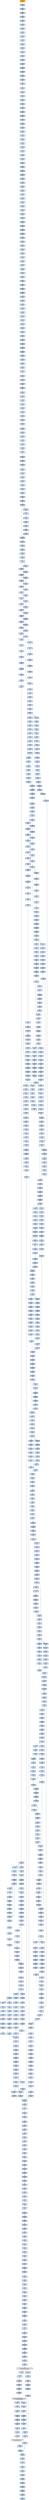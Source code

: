 strict digraph G {
	graph [bgcolor=transparent,
		name=G
	];
	node [color=lightsteelblue,
		fillcolor=lightsteelblue,
		shape=rectangle,
		style=filled
	];
	"0x0104916b"	[color=lightgrey,
		fillcolor=orange,
		label="0x0104916b
pusha"];
	"0x0104916c"	[label="0x0104916c
call"];
	"0x0104916b" -> "0x0104916c"	[color="#000000"];
	"0x01049171"	[label="0x01049171
popl"];
	"0x0104916c" -> "0x01049171"	[color="#000000"];
	"0x01049172"	[label="0x01049172
addl"];
	"0x01049171" -> "0x01049172"	[color="#000000"];
	"0x01049177"	[label="0x01049177
movl"];
	"0x01049172" -> "0x01049177"	[color="#000000"];
	"0x01049179"	[label="0x01049179
addl"];
	"0x01049177" -> "0x01049179"	[color="#000000"];
	"0x0104917b"	[label="0x0104917b
subl"];
	"0x01049179" -> "0x0104917b"	[color="#000000"];
	"0x0104917d"	[label="0x0104917d
movl"];
	"0x0104917b" -> "0x0104917d"	[color="#000000"];
	"0x0104917f"	[label="0x0104917f
lodsw"];
	"0x0104917d" -> "0x0104917f"	[color="#000000"];
	"0x01049181"	[label="0x01049181
shll"];
	"0x0104917f" -> "0x01049181"	[color="#000000"];
	"0x01049184"	[label="0x01049184
movl"];
	"0x01049181" -> "0x01049184"	[color="#000000"];
	"0x01049186"	[label="0x01049186
pushl"];
	"0x01049184" -> "0x01049186"	[color="#000000"];
	"0x01049187"	[label="0x01049187
lodsl"];
	"0x01049186" -> "0x01049187"	[color="#000000"];
	"0x01049188"	[label="0x01049188
subl"];
	"0x01049187" -> "0x01049188"	[color="#000000"];
	"0x0104918a"	[label="0x0104918a
addl"];
	"0x01049188" -> "0x0104918a"	[color="#000000"];
	"0x0104918c"	[label="0x0104918c
movl"];
	"0x0104918a" -> "0x0104918c"	[color="#000000"];
	"0x0104918e"	[label="0x0104918e
pushl"];
	"0x0104918c" -> "0x0104918e"	[color="#000000"];
	"0x0104918f"	[label="0x0104918f
pushl"];
	"0x0104918e" -> "0x0104918f"	[color="#000000"];
	"0x01049190"	[label="0x01049190
decl"];
	"0x0104918f" -> "0x01049190"	[color="#000000"];
	"0x01049191"	[label="0x01049191
movb"];
	"0x01049190" -> "0x01049191"	[color="#000000"];
	"0x01049195"	[label="0x01049195
movb"];
	"0x01049191" -> "0x01049195"	[color="#000000"];
	"0x01049198"	[label="0x01049198
jne"];
	"0x01049195" -> "0x01049198"	[color="#000000"];
	"0x0104919a"	[label="0x0104919a
subl"];
	"0x01049198" -> "0x0104919a"	[color="#000000",
		label=F];
	"0x0104919c"	[label="0x0104919c
lodsb"];
	"0x0104919a" -> "0x0104919c"	[color="#000000"];
	"0x0104919d"	[label="0x0104919d
movl"];
	"0x0104919c" -> "0x0104919d"	[color="#000000"];
	"0x0104919f"	[label="0x0104919f
andb"];
	"0x0104919d" -> "0x0104919f"	[color="#000000"];
	"0x010491a2"	[label="0x010491a2
andb"];
	"0x0104919f" -> "0x010491a2"	[color="#000000"];
	"0x010491a4"	[label="0x010491a4
shll"];
	"0x010491a2" -> "0x010491a4"	[color="#000000"];
	"0x010491a7"	[label="0x010491a7
movb"];
	"0x010491a4" -> "0x010491a7"	[color="#000000"];
	"0x010491a9"	[label="0x010491a9
lodsb"];
	"0x010491a7" -> "0x010491a9"	[color="#000000"];
	"0x010491aa"	[label="0x010491aa
orl"];
	"0x010491a9" -> "0x010491aa"	[color="#000000"];
	"0x010491ac"	[label="0x010491ac
pushl"];
	"0x010491aa" -> "0x010491ac"	[color="#000000"];
	"0x010491ad"	[label="0x010491ad
addb"];
	"0x010491ac" -> "0x010491ad"	[color="#000000"];
	"0x010491af"	[label="0x010491af
movl"];
	"0x010491ad" -> "0x010491af"	[color="#000000"];
	"0x010491b4"	[label="0x010491b4
shll"];
	"0x010491af" -> "0x010491b4"	[color="#000000"];
	"0x010491b6"	[label="0x010491b6
popl"];
	"0x010491b4" -> "0x010491b6"	[color="#000000"];
	"0x010491b7"	[label="0x010491b7
popl"];
	"0x010491b6" -> "0x010491b7"	[color="#000000"];
	"0x010491b8"	[label="0x010491b8
movl"];
	"0x010491b7" -> "0x010491b8"	[color="#000000"];
	"0x010491ba"	[label="0x010491ba
leal"];
	"0x010491b8" -> "0x010491ba"	[color="#000000"];
	"0x010491c1"	[label="0x010491c1
pushl"];
	"0x010491ba" -> "0x010491c1"	[color="#000000"];
	"0x010491c2"	[label="0x010491c2
subl"];
	"0x010491c1" -> "0x010491c2"	[color="#000000"];
	"0x010491c4"	[label="0x010491c4
pushl"];
	"0x010491c2" -> "0x010491c4"	[color="#000000"];
	"0x010491c5"	[label="0x010491c5
pushl"];
	"0x010491c4" -> "0x010491c5"	[color="#000000"];
	"0x010491c6"	[label="0x010491c6
movl"];
	"0x010491c5" -> "0x010491c6"	[color="#000000"];
	"0x010491c8"	[label="0x010491c8
pushl"];
	"0x010491c6" -> "0x010491c8"	[color="#000000"];
	"0x010491c9"	[label="0x010491c9
movw"];
	"0x010491c8" -> "0x010491c9"	[color="#000000"];
	"0x010491cc"	[label="0x010491cc
shll"];
	"0x010491c9" -> "0x010491cc"	[color="#000000"];
	"0x010491cf"	[label="0x010491cf
pushl"];
	"0x010491cc" -> "0x010491cf"	[color="#000000"];
	"0x010491d0"	[label="0x010491d0
pushl"];
	"0x010491cf" -> "0x010491d0"	[color="#000000"];
	"0x010491d1"	[label="0x010491d1
addl"];
	"0x010491d0" -> "0x010491d1"	[color="#000000"];
	"0x010491d4"	[label="0x010491d4
pushl"];
	"0x010491d1" -> "0x010491d4"	[color="#000000"];
	"0x010491d5"	[label="0x010491d5
pushl"];
	"0x010491d4" -> "0x010491d5"	[color="#000000"];
	"0x010491d6"	[label="0x010491d6
addl"];
	"0x010491d5" -> "0x010491d6"	[color="#000000"];
	"0x010491d9"	[label="0x010491d9
pushl"];
	"0x010491d6" -> "0x010491d9"	[color="#000000"];
	"0x010491da"	[label="0x010491da
pushl"];
	"0x010491d9" -> "0x010491da"	[color="#000000"];
	"0x010491db"	[label="0x010491db
call"];
	"0x010491da" -> "0x010491db"	[color="#000000"];
	"0x0104923e"	[label="0x0104923e
pushl"];
	"0x010491db" -> "0x0104923e"	[color="#000000"];
	"0x0104923f"	[label="0x0104923f
pushl"];
	"0x0104923e" -> "0x0104923f"	[color="#000000"];
	"0x01049240"	[label="0x01049240
pushl"];
	"0x0104923f" -> "0x01049240"	[color="#000000"];
	"0x01049241"	[label="0x01049241
pushl"];
	"0x01049240" -> "0x01049241"	[color="#000000"];
	"0x01049242"	[label="0x01049242
subl"];
	"0x01049241" -> "0x01049242"	[color="#000000"];
	"0x01049245"	[label="0x01049245
movl"];
	"0x01049242" -> "0x01049245"	[color="#000000"];
	"0x0104924c"	[label="0x0104924c
movl"];
	"0x01049245" -> "0x0104924c"	[color="#000000"];
	"0x01049254"	[label="0x01049254
movb"];
	"0x0104924c" -> "0x01049254"	[color="#000000"];
	"0x01049259"	[label="0x01049259
movl"];
	"0x01049254" -> "0x01049259"	[color="#000000"];
	"0x01049260"	[label="0x01049260
leal"];
	"0x01049259" -> "0x01049260"	[color="#000000"];
	"0x01049263"	[label="0x01049263
movl"];
	"0x01049260" -> "0x01049263"	[color="#000000"];
	"0x01049267"	[label="0x01049267
movl"];
	"0x01049263" -> "0x01049267"	[color="#000000"];
	"0x0104926c"	[label="0x0104926c
movzbl"];
	"0x01049267" -> "0x0104926c"	[color="#000000"];
	"0x01049270"	[label="0x01049270
movl"];
	"0x0104926c" -> "0x01049270"	[color="#000000"];
	"0x01049272"	[label="0x01049272
shll"];
	"0x01049270" -> "0x01049272"	[color="#000000"];
	"0x01049274"	[label="0x01049274
movl"];
	"0x01049272" -> "0x01049274"	[color="#000000"];
	"0x01049276"	[label="0x01049276
decl"];
	"0x01049274" -> "0x01049276"	[color="#000000"];
	"0x01049277"	[label="0x01049277
movl"];
	"0x01049276" -> "0x01049277"	[color="#000000"];
	"0x0104927b"	[label="0x0104927b
movzbl"];
	"0x01049277" -> "0x0104927b"	[color="#000000"];
	"0x0104927f"	[label="0x0104927f
shll"];
	"0x0104927b" -> "0x0104927f"	[color="#000000"];
	"0x01049281"	[label="0x01049281
decl"];
	"0x0104927f" -> "0x01049281"	[color="#000000"];
	"0x01049282"	[label="0x01049282
movl"];
	"0x01049281" -> "0x01049282"	[color="#000000"];
	"0x01049286"	[label="0x01049286
movl"];
	"0x01049282" -> "0x01049286"	[color="#000000"];
	"0x0104928d"	[label="0x0104928d
movzbl"];
	"0x01049286" -> "0x0104928d"	[color="#000000"];
	"0x01049290"	[label="0x01049290
movl"];
	"0x0104928d" -> "0x01049290"	[color="#000000"];
	"0x01049297"	[label="0x01049297
movl"];
	"0x01049290" -> "0x01049297"	[color="#000000"];
	"0x0104929f"	[label="0x0104929f
movl"];
	"0x01049297" -> "0x0104929f"	[color="#000000"];
	"0x010492a5"	[label="0x010492a5
movl"];
	"0x0104929f" -> "0x010492a5"	[color="#000000"];
	"0x010492aa"	[label="0x010492aa
movl"];
	"0x010492a5" -> "0x010492aa"	[color="#000000"];
	"0x010492ae"	[label="0x010492ae
movl"];
	"0x010492aa" -> "0x010492ae"	[color="#000000"];
	"0x010492b6"	[label="0x010492b6
movl"];
	"0x010492ae" -> "0x010492b6"	[color="#000000"];
	"0x010492be"	[label="0x010492be
movl"];
	"0x010492b6" -> "0x010492be"	[color="#000000"];
	"0x010492c6"	[label="0x010492c6
movl"];
	"0x010492be" -> "0x010492c6"	[color="#000000"];
	"0x010492ce"	[label="0x010492ce
movzbl"];
	"0x010492c6" -> "0x010492ce"	[color="#000000"];
	"0x010492d2"	[label="0x010492d2
addl"];
	"0x010492ce" -> "0x010492d2"	[color="#000000"];
	"0x010492d4"	[label="0x010492d4
shll"];
	"0x010492d2" -> "0x010492d4"	[color="#000000"];
	"0x010492d6"	[label="0x010492d6
leal"];
	"0x010492d4" -> "0x010492d6"	[color="#000000"];
	"0x010492dc"	[label="0x010492dc
cmpl"];
	"0x010492d6" -> "0x010492dc"	[color="#000000"];
	"0x010492e0"	[label="0x010492e0
jae"];
	"0x010492dc" -> "0x010492e0"	[color="#000000"];
	"0x010492e2"	[label="0x010492e2
movl"];
	"0x010492e0" -> "0x010492e2"	[color="#000000",
		label=F];
	"0x010492e6"	[label="0x010492e6
movw"];
	"0x010492e2" -> "0x010492e6"	[color="#000000"];
	"0x010492eb"	[label="0x010492eb
addl"];
	"0x010492e6" -> "0x010492eb"	[color="#000000"];
	"0x010492ee"	[label="0x010492ee
loop"];
	"0x010492eb" -> "0x010492ee"	[color="#000000"];
	"0x010492f0"	[label="0x010492f0
movl"];
	"0x010492ee" -> "0x010492f0"	[color="#000000",
		label=F];
	"0x010492f7"	[label="0x010492f7
xorl"];
	"0x010492f0" -> "0x010492f7"	[color="#000000"];
	"0x010492f9"	[label="0x010492f9
movl"];
	"0x010492f7" -> "0x010492f9"	[color="#000000"];
	"0x01049301"	[label="0x01049301
movl"];
	"0x010492f9" -> "0x01049301"	[color="#000000"];
	"0x01049303"	[label="0x01049303
addl"];
	"0x01049301" -> "0x01049303"	[color="#000000"];
	"0x0104930a"	[label="0x0104930a
movl"];
	"0x01049303" -> "0x0104930a"	[color="#000000"];
	"0x0104930e"	[label="0x0104930e
xorl"];
	"0x0104930a" -> "0x0104930e"	[color="#000000"];
	"0x01049310"	[label="0x01049310
cmpl"];
	"0x0104930e" -> "0x01049310"	[color="#000000"];
	"0x01049314"	[label="0x01049314
je"];
	"0x01049310" -> "0x01049314"	[color="#000000"];
	"0x0104931a"	[label="0x0104931a
movzbl"];
	"0x01049314" -> "0x0104931a"	[color="#000000",
		label=F];
	"0x0104931d"	[label="0x0104931d
shll"];
	"0x0104931a" -> "0x0104931d"	[color="#000000"];
	"0x01049320"	[label="0x01049320
incl"];
	"0x0104931d" -> "0x01049320"	[color="#000000"];
	"0x01049321"	[label="0x01049321
incl"];
	"0x01049320" -> "0x01049321"	[color="#000000"];
	"0x01049322"	[label="0x01049322
orl"];
	"0x01049321" -> "0x01049322"	[color="#000000"];
	"0x01049324"	[label="0x01049324
cmpl"];
	"0x01049322" -> "0x01049324"	[color="#000000"];
	"0x01049327"	[label="0x01049327
jle"];
	"0x01049324" -> "0x01049327"	[color="#000000"];
	"0x01049329"	[label="0x01049329
movl"];
	"0x01049327" -> "0x01049329"	[color="#000000",
		label=F];
	"0x01049330"	[label="0x01049330
cmpl"];
	"0x01049329" -> "0x01049330"	[color="#000000"];
	"0x01049334"	[label="0x01049334
jae"];
	"0x01049330" -> "0x01049334"	[color="#000000"];
	"0x0104933a"	[label="0x0104933a
movl"];
	"0x01049334" -> "0x0104933a"	[color="#000000",
		label=F];
	"0x0104933e"	[label="0x0104933e
andl"];
	"0x0104933a" -> "0x0104933e"	[color="#000000"];
	"0x01049342"	[label="0x01049342
movl"];
	"0x0104933e" -> "0x01049342"	[color="#000000"];
	"0x01049346"	[label="0x01049346
movl"];
	"0x01049342" -> "0x01049346"	[color="#000000"];
	"0x0104934a"	[label="0x0104934a
shll"];
	"0x01049346" -> "0x0104934a"	[color="#000000"];
	"0x0104934d"	[label="0x0104934d
movl"];
	"0x0104934a" -> "0x0104934d"	[color="#000000"];
	"0x01049351"	[label="0x01049351
addl"];
	"0x0104934d" -> "0x01049351"	[color="#000000"];
	"0x01049353"	[label="0x01049353
cmpl"];
	"0x01049351" -> "0x01049353"	[color="#000000"];
	"0x0104935b"	[label="0x0104935b
leal"];
	"0x01049353" -> "0x0104935b"	[color="#000000"];
	"0x0104935e"	[label="0x0104935e
ja"];
	"0x0104935b" -> "0x0104935e"	[color="#000000"];
	"0x01049378"	[label="0x01049378
movl"];
	"0x0104935e" -> "0x01049378"	[color="#000000",
		label=T];
	"0x01049360"	[label="0x01049360
cmpl"];
	"0x0104935e" -> "0x01049360"	[color="#000000",
		label=F];
	"0x0104937c"	[label="0x0104937c
movw"];
	"0x01049378" -> "0x0104937c"	[color="#000000"];
	"0x01049380"	[label="0x01049380
shrl"];
	"0x0104937c" -> "0x01049380"	[color="#000000"];
	"0x01049383"	[label="0x01049383
movzwl"];
	"0x01049380" -> "0x01049383"	[color="#000000"];
	"0x01049386"	[label="0x01049386
imull"];
	"0x01049383" -> "0x01049386"	[color="#000000"];
	"0x01049389"	[label="0x01049389
cmpl"];
	"0x01049386" -> "0x01049389"	[color="#000000"];
	"0x0104938b"	[label="0x0104938b
jae"];
	"0x01049389" -> "0x0104938b"	[color="#000000"];
	"0x01049391"	[label="0x01049391
movl"];
	"0x0104938b" -> "0x01049391"	[color="#000000",
		label=F];
	"0x0104956e"	[label="0x0104956e
movl"];
	"0x0104938b" -> "0x0104956e"	[color="#000000",
		label=T];
	"0x01049395"	[label="0x01049395
movl"];
	"0x01049391" -> "0x01049395"	[color="#000000"];
	"0x0104939a"	[label="0x0104939a
subl"];
	"0x01049395" -> "0x0104939a"	[color="#000000"];
	"0x0104939c"	[label="0x0104939c
movb"];
	"0x0104939a" -> "0x0104939c"	[color="#000000"];
	"0x010493a0"	[label="0x010493a0
sarl"];
	"0x0104939c" -> "0x010493a0"	[color="#000000"];
	"0x010493a3"	[label="0x010493a3
movl"];
	"0x010493a0" -> "0x010493a3"	[color="#000000"];
	"0x010493a8"	[label="0x010493a8
leal"];
	"0x010493a3" -> "0x010493a8"	[color="#000000"];
	"0x010493ab"	[label="0x010493ab
movzbl"];
	"0x010493a8" -> "0x010493ab"	[color="#000000"];
	"0x010493b0"	[label="0x010493b0
movw"];
	"0x010493ab" -> "0x010493b0"	[color="#000000"];
	"0x010493b4"	[label="0x010493b4
movl"];
	"0x010493b0" -> "0x010493b4"	[color="#000000"];
	"0x010493b8"	[label="0x010493b8
andl"];
	"0x010493b4" -> "0x010493b8"	[color="#000000"];
	"0x010493bc"	[label="0x010493bc
movl"];
	"0x010493b8" -> "0x010493bc"	[color="#000000"];
	"0x010493c0"	[label="0x010493c0
shll"];
	"0x010493bc" -> "0x010493c0"	[color="#000000"];
	"0x010493c2"	[label="0x010493c2
movl"];
	"0x010493c0" -> "0x010493c2"	[color="#000000"];
	"0x010493c7"	[label="0x010493c7
subl"];
	"0x010493c2" -> "0x010493c7"	[color="#000000"];
	"0x010493cb"	[label="0x010493cb
sarl"];
	"0x010493c7" -> "0x010493cb"	[color="#000000"];
	"0x010493cd"	[label="0x010493cd
addl"];
	"0x010493cb" -> "0x010493cd"	[color="#000000"];
	"0x010493cf"	[label="0x010493cf
imull"];
	"0x010493cd" -> "0x010493cf"	[color="#000000"];
	"0x010493d5"	[label="0x010493d5
cmpl"];
	"0x010493cf" -> "0x010493d5"	[color="#000000"];
	"0x010493da"	[label="0x010493da
leal"];
	"0x010493d5" -> "0x010493da"	[color="#000000"];
	"0x010493e1"	[label="0x010493e1
movl"];
	"0x010493da" -> "0x010493e1"	[color="#000000"];
	"0x010493e5"	[label="0x010493e5
jle"];
	"0x010493e1" -> "0x010493e5"	[color="#000000"];
	"0x010494b5"	[label="0x010494b5
leal"];
	"0x010493e5" -> "0x010494b5"	[color="#000000",
		label=T];
	"0x010493eb"	[label="0x010493eb
movl"];
	"0x010493e5" -> "0x010493eb"	[color="#000000",
		label=F];
	"0x010494b8"	[label="0x010494b8
movl"];
	"0x010494b5" -> "0x010494b8"	[color="#000000"];
	"0x010494bc"	[label="0x010494bc
addl"];
	"0x010494b8" -> "0x010494bc"	[color="#000000"];
	"0x010494be"	[label="0x010494be
cmpl"];
	"0x010494bc" -> "0x010494be"	[color="#000000"];
	"0x010494c6"	[label="0x010494c6
ja"];
	"0x010494be" -> "0x010494c6"	[color="#000000"];
	"0x010494e0"	[label="0x010494e0
movl"];
	"0x010494c6" -> "0x010494e0"	[color="#000000",
		label=T];
	"0x010494c8"	[label="0x010494c8
cmpl"];
	"0x010494c6" -> "0x010494c8"	[color="#000000",
		label=F];
	"0x010494e4"	[label="0x010494e4
movw"];
	"0x010494e0" -> "0x010494e4"	[color="#000000"];
	"0x010494e8"	[label="0x010494e8
shrl"];
	"0x010494e4" -> "0x010494e8"	[color="#000000"];
	"0x010494eb"	[label="0x010494eb
movzwl"];
	"0x010494e8" -> "0x010494eb"	[color="#000000"];
	"0x010494ee"	[label="0x010494ee
imull"];
	"0x010494eb" -> "0x010494ee"	[color="#000000"];
	"0x010494f1"	[label="0x010494f1
cmpl"];
	"0x010494ee" -> "0x010494f1"	[color="#000000"];
	"0x010494f3"	[label="0x010494f3
jae"];
	"0x010494f1" -> "0x010494f3"	[color="#000000"];
	"0x010494f5"	[label="0x010494f5
movl"];
	"0x010494f3" -> "0x010494f5"	[color="#000000",
		label=F];
	"0x0104950e"	[label="0x0104950e
subl"];
	"0x010494f3" -> "0x0104950e"	[color="#000000",
		label=T];
	"0x010494f9"	[label="0x010494f9
movl"];
	"0x010494f5" -> "0x010494f9"	[color="#000000"];
	"0x010494fe"	[label="0x010494fe
subl"];
	"0x010494f9" -> "0x010494fe"	[color="#000000"];
	"0x01049500"	[label="0x01049500
movl"];
	"0x010494fe" -> "0x01049500"	[color="#000000"];
	"0x01049502"	[label="0x01049502
sarl"];
	"0x01049500" -> "0x01049502"	[color="#000000"];
	"0x01049505"	[label="0x01049505
leal"];
	"0x01049502" -> "0x01049505"	[color="#000000"];
	"0x01049508"	[label="0x01049508
movw"];
	"0x01049505" -> "0x01049508"	[color="#000000"];
	"0x0104950c"	[label="0x0104950c
jmp"];
	"0x01049508" -> "0x0104950c"	[color="#000000"];
	"0x010494ad"	[label="0x010494ad
cmpl"];
	"0x0104950c" -> "0x010494ad"	[color="#000000"];
	"0x010494b3"	[label="0x010494b3
jg"];
	"0x010494ad" -> "0x010494b3"	[color="#000000"];
	"0x01049526"	[label="0x01049526
movl"];
	"0x010494b3" -> "0x01049526"	[color="#000000",
		label=T];
	"0x010494cc"	[label="0x010494cc
je"];
	"0x010494c8" -> "0x010494cc"	[color="#000000"];
	"0x010494d2"	[label="0x010494d2
shll"];
	"0x010494cc" -> "0x010494d2"	[color="#000000",
		label=F];
	"0x010494d7"	[label="0x010494d7
movzbl"];
	"0x010494d2" -> "0x010494d7"	[color="#000000"];
	"0x010494da"	[label="0x010494da
shll"];
	"0x010494d7" -> "0x010494da"	[color="#000000"];
	"0x010494dd"	[label="0x010494dd
incl"];
	"0x010494da" -> "0x010494dd"	[color="#000000"];
	"0x010494de"	[label="0x010494de
orl"];
	"0x010494dd" -> "0x010494de"	[color="#000000"];
	"0x010494de" -> "0x010494e0"	[color="#000000"];
	"0x0104952a"	[label="0x0104952a
movl"];
	"0x01049526" -> "0x0104952a"	[color="#000000"];
	"0x0104952c"	[label="0x0104952c
movl"];
	"0x0104952a" -> "0x0104952c"	[color="#000000"];
	"0x01049533"	[label="0x01049533
movb"];
	"0x0104952c" -> "0x01049533"	[color="#000000"];
	"0x01049537"	[label="0x01049537
movb"];
	"0x01049533" -> "0x01049537"	[color="#000000"];
	"0x0104953a"	[label="0x0104953a
incl"];
	"0x01049537" -> "0x0104953a"	[color="#000000"];
	"0x0104953b"	[label="0x0104953b
cmpl"];
	"0x0104953a" -> "0x0104953b"	[color="#000000"];
	"0x01049540"	[label="0x01049540
movl"];
	"0x0104953b" -> "0x01049540"	[color="#000000"];
	"0x01049544"	[label="0x01049544
jg"];
	"0x01049540" -> "0x01049544"	[color="#000000"];
	"0x01049546"	[label="0x01049546
movl"];
	"0x01049544" -> "0x01049546"	[color="#000000",
		label=F];
	"0x01049553"	[label="0x01049553
cmpl"];
	"0x01049544" -> "0x01049553"	[color="#000000",
		label=T];
	"0x0104954e"	[label="0x0104954e
jmp"];
	"0x01049546" -> "0x0104954e"	[color="#000000"];
	"0x01049c6f"	[label="0x01049c6f
movl"];
	"0x0104954e" -> "0x01049c6f"	[color="#000000"];
	"0x01049c76"	[label="0x01049c76
cmpl"];
	"0x01049c6f" -> "0x01049c76"	[color="#000000"];
	"0x01049c7a"	[label="0x01049c7a
jb"];
	"0x01049c76" -> "0x01049c7a"	[color="#000000"];
	"0x01049c80"	[label="0x01049c80
cmpl"];
	"0x01049c7a" -> "0x01049c80"	[color="#000000",
		label=F];
	"0x01049572"	[label="0x01049572
subl"];
	"0x0104956e" -> "0x01049572"	[color="#000000"];
	"0x01049574"	[label="0x01049574
movl"];
	"0x01049572" -> "0x01049574"	[color="#000000"];
	"0x01049578"	[label="0x01049578
subl"];
	"0x01049574" -> "0x01049578"	[color="#000000"];
	"0x0104957a"	[label="0x0104957a
movl"];
	"0x01049578" -> "0x0104957a"	[color="#000000"];
	"0x0104957c"	[label="0x0104957c
shrw"];
	"0x0104957a" -> "0x0104957c"	[color="#000000"];
	"0x01049580"	[label="0x01049580
subw"];
	"0x0104957c" -> "0x01049580"	[color="#000000"];
	"0x01049583"	[label="0x01049583
cmpl"];
	"0x01049580" -> "0x01049583"	[color="#000000"];
	"0x01049589"	[label="0x01049589
movw"];
	"0x01049583" -> "0x01049589"	[color="#000000"];
	"0x0104958d"	[label="0x0104958d
movl"];
	"0x01049589" -> "0x0104958d"	[color="#000000"];
	"0x01049591"	[label="0x01049591
leal"];
	"0x0104958d" -> "0x01049591"	[color="#000000"];
	"0x01049595"	[label="0x01049595
movl"];
	"0x01049591" -> "0x01049595"	[color="#000000"];
	"0x01049599"	[label="0x01049599
ja"];
	"0x01049595" -> "0x01049599"	[color="#000000"];
	"0x010495b1"	[label="0x010495b1
movl"];
	"0x01049599" -> "0x010495b1"	[color="#000000",
		label=T];
	"0x0104959b"	[label="0x0104959b
cmpl"];
	"0x01049599" -> "0x0104959b"	[color="#000000",
		label=F];
	"0x010495b5"	[label="0x010495b5
movl"];
	"0x010495b1" -> "0x010495b5"	[color="#000000"];
	"0x010495b7"	[label="0x010495b7
shrl"];
	"0x010495b5" -> "0x010495b7"	[color="#000000"];
	"0x010495ba"	[label="0x010495ba
movw"];
	"0x010495b7" -> "0x010495ba"	[color="#000000"];
	"0x010495c1"	[label="0x010495c1
movzwl"];
	"0x010495ba" -> "0x010495c1"	[color="#000000"];
	"0x010495c4"	[label="0x010495c4
imull"];
	"0x010495c1" -> "0x010495c4"	[color="#000000"];
	"0x010495c7"	[label="0x010495c7
cmpl"];
	"0x010495c4" -> "0x010495c7"	[color="#000000"];
	"0x010495c9"	[label="0x010495c9
jae"];
	"0x010495c7" -> "0x010495c9"	[color="#000000"];
	"0x0104961d"	[label="0x0104961d
movl"];
	"0x010495c9" -> "0x0104961d"	[color="#000000",
		label=T];
	"0x010495cb"	[label="0x010495cb
movl"];
	"0x010495c9" -> "0x010495cb"	[color="#000000",
		label=F];
	"0x0104961f"	[label="0x0104961f
subl"];
	"0x0104961d" -> "0x0104961f"	[color="#000000"];
	"0x01049621"	[label="0x01049621
subl"];
	"0x0104961f" -> "0x01049621"	[color="#000000"];
	"0x01049623"	[label="0x01049623
movl"];
	"0x01049621" -> "0x01049623"	[color="#000000"];
	"0x01049625"	[label="0x01049625
shrw"];
	"0x01049623" -> "0x01049625"	[color="#000000"];
	"0x01049629"	[label="0x01049629
movl"];
	"0x01049625" -> "0x01049629"	[color="#000000"];
	"0x0104962d"	[label="0x0104962d
subw"];
	"0x01049629" -> "0x0104962d"	[color="#000000"];
	"0x01049630"	[label="0x01049630
cmpl"];
	"0x0104962d" -> "0x01049630"	[color="#000000"];
	"0x01049636"	[label="0x01049636
movw"];
	"0x01049630" -> "0x01049636"	[color="#000000"];
	"0x0104963d"	[label="0x0104963d
ja"];
	"0x01049636" -> "0x0104963d"	[color="#000000"];
	"0x01049655"	[label="0x01049655
movl"];
	"0x0104963d" -> "0x01049655"	[color="#000000",
		label=T];
	"0x0104963f"	[label="0x0104963f
cmpl"];
	"0x0104963d" -> "0x0104963f"	[color="#000000",
		label=F];
	"0x01049659"	[label="0x01049659
movl"];
	"0x01049655" -> "0x01049659"	[color="#000000"];
	"0x0104965b"	[label="0x0104965b
shrl"];
	"0x01049659" -> "0x0104965b"	[color="#000000"];
	"0x0104965e"	[label="0x0104965e
movw"];
	"0x0104965b" -> "0x0104965e"	[color="#000000"];
	"0x01049665"	[label="0x01049665
movzwl"];
	"0x0104965e" -> "0x01049665"	[color="#000000"];
	"0x01049668"	[label="0x01049668
imull"];
	"0x01049665" -> "0x01049668"	[color="#000000"];
	"0x0104966b"	[label="0x0104966b
cmpl"];
	"0x01049668" -> "0x0104966b"	[color="#000000"];
	"0x0104966d"	[label="0x0104966d
jae"];
	"0x0104966b" -> "0x0104966d"	[color="#000000"];
	"0x01049673"	[label="0x01049673
movl"];
	"0x0104966d" -> "0x01049673"	[color="#000000",
		label=F];
	"0x01049756"	[label="0x01049756
movl"];
	"0x0104966d" -> "0x01049756"	[color="#000000",
		label=T];
	"0x01049678"	[label="0x01049678
movl"];
	"0x01049673" -> "0x01049678"	[color="#000000"];
	"0x0104967a"	[label="0x0104967a
subl"];
	"0x01049678" -> "0x0104967a"	[color="#000000"];
	"0x0104967c"	[label="0x0104967c
movl"];
	"0x0104967a" -> "0x0104967c"	[color="#000000"];
	"0x01049684"	[label="0x01049684
movl"];
	"0x0104967c" -> "0x01049684"	[color="#000000"];
	"0x01049686"	[label="0x01049686
sarl"];
	"0x01049684" -> "0x01049686"	[color="#000000"];
	"0x01049689"	[label="0x01049689
leal"];
	"0x01049686" -> "0x01049689"	[color="#000000"];
	"0x0104968c"	[label="0x0104968c
movl"];
	"0x01049689" -> "0x0104968c"	[color="#000000"];
	"0x01049690"	[label="0x01049690
movw"];
	"0x0104968c" -> "0x01049690"	[color="#000000"];
	"0x01049697"	[label="0x01049697
movl"];
	"0x01049690" -> "0x01049697"	[color="#000000"];
	"0x0104969b"	[label="0x0104969b
movl"];
	"0x01049697" -> "0x0104969b"	[color="#000000"];
	"0x0104969f"	[label="0x0104969f
shll"];
	"0x0104969b" -> "0x0104969f"	[color="#000000"];
	"0x010496a2"	[label="0x010496a2
addl"];
	"0x0104969f" -> "0x010496a2"	[color="#000000"];
	"0x010496a6"	[label="0x010496a6
cmpl"];
	"0x010496a2" -> "0x010496a6"	[color="#000000"];
	"0x010496ac"	[label="0x010496ac
leal"];
	"0x010496a6" -> "0x010496ac"	[color="#000000"];
	"0x010496af"	[label="0x010496af
ja"];
	"0x010496ac" -> "0x010496af"	[color="#000000"];
	"0x010496c7"	[label="0x010496c7
movw"];
	"0x010496af" -> "0x010496c7"	[color="#000000",
		label=T];
	"0x010496b1"	[label="0x010496b1
cmpl"];
	"0x010496af" -> "0x010496b1"	[color="#000000",
		label=F];
	"0x010496ce"	[label="0x010496ce
movl"];
	"0x010496c7" -> "0x010496ce"	[color="#000000"];
	"0x010496d0"	[label="0x010496d0
shrl"];
	"0x010496ce" -> "0x010496d0"	[color="#000000"];
	"0x010496d3"	[label="0x010496d3
movzwl"];
	"0x010496d0" -> "0x010496d3"	[color="#000000"];
	"0x010496d6"	[label="0x010496d6
imull"];
	"0x010496d3" -> "0x010496d6"	[color="#000000"];
	"0x010496d9"	[label="0x010496d9
cmpl"];
	"0x010496d6" -> "0x010496d9"	[color="#000000"];
	"0x010496db"	[label="0x010496db
jae"];
	"0x010496d9" -> "0x010496db"	[color="#000000"];
	"0x0104973d"	[label="0x0104973d
subl"];
	"0x010496db" -> "0x0104973d"	[color="#000000",
		label=T];
	"0x010496dd"	[label="0x010496dd
subl"];
	"0x010496db" -> "0x010496dd"	[color="#000000",
		label=F];
	"0x0104973f"	[label="0x0104973f
subl"];
	"0x0104973d" -> "0x0104973f"	[color="#000000"];
	"0x01049741"	[label="0x01049741
movl"];
	"0x0104973f" -> "0x01049741"	[color="#000000"];
	"0x01049743"	[label="0x01049743
shrw"];
	"0x01049741" -> "0x01049743"	[color="#000000"];
	"0x01049747"	[label="0x01049747
subw"];
	"0x01049743" -> "0x01049747"	[color="#000000"];
	"0x0104974a"	[label="0x0104974a
movw"];
	"0x01049747" -> "0x0104974a"	[color="#000000"];
	"0x01049751"	[label="0x01049751
jmp"];
	"0x0104974a" -> "0x01049751"	[color="#000000"];
	"0x01049875"	[label="0x01049875
xorl"];
	"0x01049751" -> "0x01049875"	[color="#000000"];
	"0x01049877"	[label="0x01049877
cmpl"];
	"0x01049875" -> "0x01049877"	[color="#000000"];
	"0x0104987c"	[label="0x0104987c
movl"];
	"0x01049877" -> "0x0104987c"	[color="#000000"];
	"0x01049880"	[label="0x01049880
setg"];
	"0x0104987c" -> "0x01049880"	[color="#000000"];
	"0x01049883"	[label="0x01049883
addl"];
	"0x01049880" -> "0x01049883"	[color="#000000"];
	"0x01049889"	[label="0x01049889
leal"];
	"0x01049883" -> "0x01049889"	[color="#000000"];
	"0x0104988d"	[label="0x0104988d
movl"];
	"0x01049889" -> "0x0104988d"	[color="#000000"];
	"0x01049891"	[label="0x01049891
cmpl"];
	"0x0104988d" -> "0x01049891"	[color="#000000"];
	"0x01049897"	[label="0x01049897
ja"];
	"0x01049891" -> "0x01049897"	[color="#000000"];
	"0x010498af"	[label="0x010498af
movw"];
	"0x01049897" -> "0x010498af"	[color="#000000",
		label=T];
	"0x01049899"	[label="0x01049899
cmpl"];
	"0x01049897" -> "0x01049899"	[color="#000000",
		label=F];
	"0x010498b2"	[label="0x010498b2
movl"];
	"0x010498af" -> "0x010498b2"	[color="#000000"];
	"0x010498b4"	[label="0x010498b4
shrl"];
	"0x010498b2" -> "0x010498b4"	[color="#000000"];
	"0x010498b7"	[label="0x010498b7
movzwl"];
	"0x010498b4" -> "0x010498b7"	[color="#000000"];
	"0x010498ba"	[label="0x010498ba
imull"];
	"0x010498b7" -> "0x010498ba"	[color="#000000"];
	"0x010498bd"	[label="0x010498bd
cmpl"];
	"0x010498ba" -> "0x010498bd"	[color="#000000"];
	"0x010498bf"	[label="0x010498bf
jae"];
	"0x010498bd" -> "0x010498bf"	[color="#000000"];
	"0x010498f0"	[label="0x010498f0
subl"];
	"0x010498bf" -> "0x010498f0"	[color="#000000",
		label=T];
	"0x010498c1"	[label="0x010498c1
movl"];
	"0x010498bf" -> "0x010498c1"	[color="#000000",
		label=F];
	"0x010498f2"	[label="0x010498f2
subl"];
	"0x010498f0" -> "0x010498f2"	[color="#000000"];
	"0x010498f4"	[label="0x010498f4
movl"];
	"0x010498f2" -> "0x010498f4"	[color="#000000"];
	"0x010498f6"	[label="0x010498f6
shrw"];
	"0x010498f4" -> "0x010498f6"	[color="#000000"];
	"0x010498fa"	[label="0x010498fa
subw"];
	"0x010498f6" -> "0x010498fa"	[color="#000000"];
	"0x010498fd"	[label="0x010498fd
cmpl"];
	"0x010498fa" -> "0x010498fd"	[color="#000000"];
	"0x01049903"	[label="0x01049903
movw"];
	"0x010498fd" -> "0x01049903"	[color="#000000"];
	"0x01049906"	[label="0x01049906
ja"];
	"0x01049903" -> "0x01049906"	[color="#000000"];
	"0x0104991e"	[label="0x0104991e
movw"];
	"0x01049906" -> "0x0104991e"	[color="#000000",
		label=T];
	"0x01049908"	[label="0x01049908
cmpl"];
	"0x01049906" -> "0x01049908"	[color="#000000",
		label=F];
	"0x01049922"	[label="0x01049922
movl"];
	"0x0104991e" -> "0x01049922"	[color="#000000"];
	"0x01049924"	[label="0x01049924
shrl"];
	"0x01049922" -> "0x01049924"	[color="#000000"];
	"0x01049927"	[label="0x01049927
movzwl"];
	"0x01049924" -> "0x01049927"	[color="#000000"];
	"0x0104992a"	[label="0x0104992a
imull"];
	"0x01049927" -> "0x0104992a"	[color="#000000"];
	"0x0104992d"	[label="0x0104992d
cmpl"];
	"0x0104992a" -> "0x0104992d"	[color="#000000"];
	"0x0104992f"	[label="0x0104992f
jae"];
	"0x0104992d" -> "0x0104992f"	[color="#000000"];
	"0x0104996c"	[label="0x0104996c
subl"];
	"0x0104992f" -> "0x0104996c"	[color="#000000",
		label=T];
	"0x01049931"	[label="0x01049931
movl"];
	"0x0104992f" -> "0x01049931"	[color="#000000",
		label=F];
	"0x0104996e"	[label="0x0104996e
subl"];
	"0x0104996c" -> "0x0104996e"	[color="#000000"];
	"0x01049970"	[label="0x01049970
movl"];
	"0x0104996e" -> "0x01049970"	[color="#000000"];
	"0x01049972"	[label="0x01049972
movl"];
	"0x01049970" -> "0x01049972"	[color="#000000"];
	"0x01049976"	[label="0x01049976
shrw"];
	"0x01049972" -> "0x01049976"	[color="#000000"];
	"0x0104997a"	[label="0x0104997a
movl"];
	"0x01049976" -> "0x0104997a"	[color="#000000"];
	"0x01049982"	[label="0x01049982
subw"];
	"0x0104997a" -> "0x01049982"	[color="#000000"];
	"0x01049985"	[label="0x01049985
movl"];
	"0x01049982" -> "0x01049985"	[color="#000000"];
	"0x0104998d"	[label="0x0104998d
movw"];
	"0x01049985" -> "0x0104998d"	[color="#000000"];
	"0x01049991"	[label="0x01049991
addl"];
	"0x0104998d" -> "0x01049991"	[color="#000000"];
	"0x01049997"	[label="0x01049997
movl"];
	"0x01049991" -> "0x01049997"	[color="#000000"];
	"0x0104999b"	[label="0x0104999b
movl"];
	"0x01049997" -> "0x0104999b"	[color="#000000"];
	"0x0104999f"	[label="0x0104999f
movl"];
	"0x0104999b" -> "0x0104999f"	[color="#000000"];
	"0x010499a4"	[label="0x010499a4
movl"];
	"0x0104999f" -> "0x010499a4"	[color="#000000"];
	"0x010499a8"	[label="0x010499a8
leal"];
	"0x010499a4" -> "0x010499a8"	[color="#000000"];
	"0x010499ab"	[label="0x010499ab
movl"];
	"0x010499a8" -> "0x010499ab"	[color="#000000"];
	"0x010499af"	[label="0x010499af
addl"];
	"0x010499ab" -> "0x010499af"	[color="#000000"];
	"0x010499b1"	[label="0x010499b1
cmpl"];
	"0x010499af" -> "0x010499b1"	[color="#000000"];
	"0x010499b9"	[label="0x010499b9
ja"];
	"0x010499b1" -> "0x010499b9"	[color="#000000"];
	"0x010499d3"	[label="0x010499d3
movl"];
	"0x010499b9" -> "0x010499d3"	[color="#000000",
		label=T];
	"0x010499bb"	[label="0x010499bb
cmpl"];
	"0x010499b9" -> "0x010499bb"	[color="#000000",
		label=F];
	"0x010499d7"	[label="0x010499d7
movw"];
	"0x010499d3" -> "0x010499d7"	[color="#000000"];
	"0x010499da"	[label="0x010499da
shrl"];
	"0x010499d7" -> "0x010499da"	[color="#000000"];
	"0x010499dd"	[label="0x010499dd
movzwl"];
	"0x010499da" -> "0x010499dd"	[color="#000000"];
	"0x010499e0"	[label="0x010499e0
imull"];
	"0x010499dd" -> "0x010499e0"	[color="#000000"];
	"0x010499e3"	[label="0x010499e3
cmpl"];
	"0x010499e0" -> "0x010499e3"	[color="#000000"];
	"0x010499e5"	[label="0x010499e5
jae"];
	"0x010499e3" -> "0x010499e5"	[color="#000000"];
	"0x010499ff"	[label="0x010499ff
subl"];
	"0x010499e5" -> "0x010499ff"	[color="#000000",
		label=T];
	"0x010499e7"	[label="0x010499e7
movl"];
	"0x010499e5" -> "0x010499e7"	[color="#000000",
		label=F];
	"0x01049a03"	[label="0x01049a03
subl"];
	"0x010499ff" -> "0x01049a03"	[color="#000000"];
	"0x01049a05"	[label="0x01049a05
movl"];
	"0x01049a03" -> "0x01049a05"	[color="#000000"];
	"0x01049a07"	[label="0x01049a07
shrw"];
	"0x01049a05" -> "0x01049a07"	[color="#000000"];
	"0x01049a0b"	[label="0x01049a0b
subw"];
	"0x01049a07" -> "0x01049a0b"	[color="#000000"];
	"0x01049a0e"	[label="0x01049a0e
movw"];
	"0x01049a0b" -> "0x01049a0e"	[color="#000000"];
	"0x01049a11"	[label="0x01049a11
leal"];
	"0x01049a0e" -> "0x01049a11"	[color="#000000"];
	"0x01049a14"	[label="0x01049a14
movl"];
	"0x01049a11" -> "0x01049a14"	[color="#000000"];
	"0x01049a18"	[label="0x01049a18
decl"];
	"0x01049a14" -> "0x01049a18"	[color="#000000"];
	"0x01049a19"	[label="0x01049a19
movl"];
	"0x01049a18" -> "0x01049a19"	[color="#000000"];
	"0x01049a1d"	[label="0x01049a1d
jne"];
	"0x01049a19" -> "0x01049a1d"	[color="#000000"];
	"0x01049a1f"	[label="0x01049a1f
movb"];
	"0x01049a1d" -> "0x01049a1f"	[color="#000000",
		label=F];
	"0x010499bf"	[label="0x010499bf
je"];
	"0x010499bb" -> "0x010499bf"	[color="#000000"];
	"0x010499c5"	[label="0x010499c5
shll"];
	"0x010499bf" -> "0x010499c5"	[color="#000000",
		label=F];
	"0x010499ca"	[label="0x010499ca
movzbl"];
	"0x010499c5" -> "0x010499ca"	[color="#000000"];
	"0x010499cd"	[label="0x010499cd
shll"];
	"0x010499ca" -> "0x010499cd"	[color="#000000"];
	"0x010499d0"	[label="0x010499d0
incl"];
	"0x010499cd" -> "0x010499d0"	[color="#000000"];
	"0x010499d1"	[label="0x010499d1
orl"];
	"0x010499d0" -> "0x010499d1"	[color="#000000"];
	"0x010499d1" -> "0x010499d3"	[color="#000000"];
	"0x01049a23"	[label="0x01049a23
movl"];
	"0x01049a1f" -> "0x01049a23"	[color="#000000"];
	"0x01049a28"	[label="0x01049a28
shll"];
	"0x01049a23" -> "0x01049a28"	[color="#000000"];
	"0x01049a2a"	[label="0x01049a2a
subl"];
	"0x01049a28" -> "0x01049a2a"	[color="#000000"];
	"0x01049a2c"	[label="0x01049a2c
addl"];
	"0x01049a2a" -> "0x01049a2c"	[color="#000000"];
	"0x01049a30"	[label="0x01049a30
cmpl"];
	"0x01049a2c" -> "0x01049a30"	[color="#000000"];
	"0x01049a35"	[label="0x01049a35
movl"];
	"0x01049a30" -> "0x01049a35"	[color="#000000"];
	"0x01049a39"	[label="0x01049a39
jg"];
	"0x01049a35" -> "0x01049a39"	[color="#000000"];
	"0x01049c26"	[label="0x01049c26
movl"];
	"0x01049a39" -> "0x01049c26"	[color="#000000",
		label=T];
	"0x01049a3f"	[label="0x01049a3f
addl"];
	"0x01049a39" -> "0x01049a3f"	[color="#000000",
		label=F];
	"0x01049c2a"	[label="0x01049c2a
movl"];
	"0x01049c26" -> "0x01049c2a"	[color="#000000"];
	"0x01049c2e"	[label="0x01049c2e
addl"];
	"0x01049c2a" -> "0x01049c2e"	[color="#000000"];
	"0x01049c31"	[label="0x01049c31
cmpl"];
	"0x01049c2e" -> "0x01049c31"	[color="#000000"];
	"0x01049c35"	[label="0x01049c35
ja"];
	"0x01049c31" -> "0x01049c35"	[color="#000000"];
	"0x01049c37"	[label="0x01049c37
movl"];
	"0x01049c35" -> "0x01049c37"	[color="#000000",
		label=F];
	"0x01049c3e"	[label="0x01049c3e
movl"];
	"0x01049c37" -> "0x01049c3e"	[color="#000000"];
	"0x01049c40"	[label="0x01049c40
subl"];
	"0x01049c3e" -> "0x01049c40"	[color="#000000"];
	"0x01049c44"	[label="0x01049c44
addl"];
	"0x01049c40" -> "0x01049c44"	[color="#000000"];
	"0x01049c4b"	[label="0x01049c4b
leal"];
	"0x01049c44" -> "0x01049c4b"	[color="#000000"];
	"0x01049c4f"	[label="0x01049c4f
movb"];
	"0x01049c4b" -> "0x01049c4f"	[color="#000000"];
	"0x01049c51"	[label="0x01049c51
incl"];
	"0x01049c4f" -> "0x01049c51"	[color="#000000"];
	"0x01049c52"	[label="0x01049c52
movb"];
	"0x01049c51" -> "0x01049c52"	[color="#000000"];
	"0x01049c56"	[label="0x01049c56
movb"];
	"0x01049c52" -> "0x01049c56"	[color="#000000"];
	"0x01049c58"	[label="0x01049c58
incl"];
	"0x01049c56" -> "0x01049c58"	[color="#000000"];
	"0x01049c59"	[label="0x01049c59
incl"];
	"0x01049c58" -> "0x01049c59"	[color="#000000"];
	"0x01049c5d"	[label="0x01049c5d
decl"];
	"0x01049c59" -> "0x01049c5d"	[color="#000000"];
	"0x01049c5e"	[label="0x01049c5e
je"];
	"0x01049c5d" -> "0x01049c5e"	[color="#000000"];
	"0x01049c5e" -> "0x01049c6f"	[color="#000000",
		label=T];
	"0x0104959f"	[label="0x0104959f
je"];
	"0x0104959b" -> "0x0104959f"	[color="#000000"];
	"0x010495a5"	[label="0x010495a5
movzbl"];
	"0x0104959f" -> "0x010495a5"	[color="#000000",
		label=F];
	"0x010495a8"	[label="0x010495a8
shll"];
	"0x010495a5" -> "0x010495a8"	[color="#000000"];
	"0x010495ab"	[label="0x010495ab
shll"];
	"0x010495a8" -> "0x010495ab"	[color="#000000"];
	"0x010495ae"	[label="0x010495ae
incl"];
	"0x010495ab" -> "0x010495ae"	[color="#000000"];
	"0x010495af"	[label="0x010495af
orl"];
	"0x010495ae" -> "0x010495af"	[color="#000000"];
	"0x010495af" -> "0x010495b1"	[color="#000000"];
	"0x0104989d"	[label="0x0104989d
je"];
	"0x01049899" -> "0x0104989d"	[color="#000000"];
	"0x010498a3"	[label="0x010498a3
movzbl"];
	"0x0104989d" -> "0x010498a3"	[color="#000000",
		label=F];
	"0x010498a6"	[label="0x010498a6
shll"];
	"0x010498a3" -> "0x010498a6"	[color="#000000"];
	"0x010498a9"	[label="0x010498a9
shll"];
	"0x010498a6" -> "0x010498a9"	[color="#000000"];
	"0x010498ac"	[label="0x010498ac
incl"];
	"0x010498a9" -> "0x010498ac"	[color="#000000"];
	"0x010498ad"	[label="0x010498ad
orl"];
	"0x010498ac" -> "0x010498ad"	[color="#000000"];
	"0x010498ad" -> "0x010498af"	[color="#000000"];
	"0x010498c5"	[label="0x010498c5
movl"];
	"0x010498c1" -> "0x010498c5"	[color="#000000"];
	"0x010498ca"	[label="0x010498ca
subl"];
	"0x010498c5" -> "0x010498ca"	[color="#000000"];
	"0x010498cc"	[label="0x010498cc
shll"];
	"0x010498ca" -> "0x010498cc"	[color="#000000"];
	"0x010498d1"	[label="0x010498d1
sarl"];
	"0x010498cc" -> "0x010498d1"	[color="#000000"];
	"0x010498d4"	[label="0x010498d4
movl"];
	"0x010498d1" -> "0x010498d4"	[color="#000000"];
	"0x010498dc"	[label="0x010498dc
leal"];
	"0x010498d4" -> "0x010498dc"	[color="#000000"];
	"0x010498df"	[label="0x010498df
movw"];
	"0x010498dc" -> "0x010498df"	[color="#000000"];
	"0x010498e2"	[label="0x010498e2
movl"];
	"0x010498df" -> "0x010498e2"	[color="#000000"];
	"0x010498e6"	[label="0x010498e6
leal"];
	"0x010498e2" -> "0x010498e6"	[color="#000000"];
	"0x010498ea"	[label="0x010498ea
movl"];
	"0x010498e6" -> "0x010498ea"	[color="#000000"];
	"0x010498ee"	[label="0x010498ee
jmp"];
	"0x010498ea" -> "0x010498ee"	[color="#000000"];
	"0x01049962"	[label="0x01049962
movl"];
	"0x010498ee" -> "0x01049962"	[color="#000000"];
	"0x0104996a"	[label="0x0104996a
jmp"];
	"0x01049962" -> "0x0104996a"	[color="#000000"];
	"0x0104996a" -> "0x0104999b"	[color="#000000"];
	"0x010493ef"	[label="0x010493ef
subl"];
	"0x010493eb" -> "0x010493ef"	[color="#000000"];
	"0x010493f3"	[label="0x010493f3
movl"];
	"0x010493ef" -> "0x010493f3"	[color="#000000"];
	"0x010493fa"	[label="0x010493fa
movzbl"];
	"0x010493f3" -> "0x010493fa"	[color="#000000"];
	"0x010493fe"	[label="0x010493fe
movl"];
	"0x010493fa" -> "0x010493fe"	[color="#000000"];
	"0x01049402"	[label="0x01049402
shll"];
	"0x010493fe" -> "0x01049402"	[color="#000000"];
	"0x01049406"	[label="0x01049406
movl"];
	"0x01049402" -> "0x01049406"	[color="#000000"];
	"0x0104940a"	[label="0x0104940a
leal"];
	"0x01049406" -> "0x0104940a"	[color="#000000"];
	"0x0104940d"	[label="0x0104940d
movl"];
	"0x0104940a" -> "0x0104940d"	[color="#000000"];
	"0x01049411"	[label="0x01049411
andl"];
	"0x0104940d" -> "0x01049411"	[color="#000000"];
	"0x01049417"	[label="0x01049417
cmpl"];
	"0x01049411" -> "0x01049417"	[color="#000000"];
	"0x0104941f"	[label="0x0104941f
leal"];
	"0x01049417" -> "0x0104941f"	[color="#000000"];
	"0x01049423"	[label="0x01049423
movl"];
	"0x0104941f" -> "0x01049423"	[color="#000000"];
	"0x01049427"	[label="0x01049427
leal"];
	"0x01049423" -> "0x01049427"	[color="#000000"];
	"0x0104942a"	[label="0x0104942a
ja"];
	"0x01049427" -> "0x0104942a"	[color="#000000"];
	"0x01049444"	[label="0x01049444
movl"];
	"0x0104942a" -> "0x01049444"	[color="#000000",
		label=T];
	"0x0104942c"	[label="0x0104942c
cmpl"];
	"0x0104942a" -> "0x0104942c"	[color="#000000",
		label=F];
	"0x01049448"	[label="0x01049448
movw"];
	"0x01049444" -> "0x01049448"	[color="#000000"];
	"0x0104944f"	[label="0x0104944f
shrl"];
	"0x01049448" -> "0x0104944f"	[color="#000000"];
	"0x01049452"	[label="0x01049452
movzwl"];
	"0x0104944f" -> "0x01049452"	[color="#000000"];
	"0x01049455"	[label="0x01049455
imull"];
	"0x01049452" -> "0x01049455"	[color="#000000"];
	"0x01049458"	[label="0x01049458
cmpl"];
	"0x01049455" -> "0x01049458"	[color="#000000"];
	"0x0104945a"	[label="0x0104945a
jae"];
	"0x01049458" -> "0x0104945a"	[color="#000000"];
	"0x0104945c"	[label="0x0104945c
movl"];
	"0x0104945a" -> "0x0104945c"	[color="#000000",
		label=F];
	"0x0104947f"	[label="0x0104947f
subl"];
	"0x0104945a" -> "0x0104947f"	[color="#000000",
		label=T];
	"0x01049460"	[label="0x01049460
movl"];
	"0x0104945c" -> "0x01049460"	[color="#000000"];
	"0x01049465"	[label="0x01049465
subl"];
	"0x01049460" -> "0x01049465"	[color="#000000"];
	"0x01049467"	[label="0x01049467
movl"];
	"0x01049465" -> "0x01049467"	[color="#000000"];
	"0x01049469"	[label="0x01049469
sarl"];
	"0x01049467" -> "0x01049469"	[color="#000000"];
	"0x0104946c"	[label="0x0104946c
cmpl"];
	"0x01049469" -> "0x0104946c"	[color="#000000"];
	"0x01049471"	[label="0x01049471
leal"];
	"0x0104946c" -> "0x01049471"	[color="#000000"];
	"0x01049474"	[label="0x01049474
movw"];
	"0x01049471" -> "0x01049474"	[color="#000000"];
	"0x0104947b"	[label="0x0104947b
je"];
	"0x01049474" -> "0x0104947b"	[color="#000000"];
	"0x0104947d"	[label="0x0104947d
jmp"];
	"0x0104947b" -> "0x0104947d"	[color="#000000",
		label=F];
	"0x01049483"	[label="0x01049483
subl"];
	"0x0104947f" -> "0x01049483"	[color="#000000"];
	"0x01049485"	[label="0x01049485
movl"];
	"0x01049483" -> "0x01049485"	[color="#000000"];
	"0x01049487"	[label="0x01049487
leal"];
	"0x01049485" -> "0x01049487"	[color="#000000"];
	"0x0104948a"	[label="0x0104948a
shrw"];
	"0x01049487" -> "0x0104948a"	[color="#000000"];
	"0x0104948e"	[label="0x0104948e
subw"];
	"0x0104948a" -> "0x0104948e"	[color="#000000"];
	"0x01049491"	[label="0x01049491
cmpl"];
	"0x0104948e" -> "0x01049491"	[color="#000000"];
	"0x01049496"	[label="0x01049496
movw"];
	"0x01049491" -> "0x01049496"	[color="#000000"];
	"0x0104949d"	[label="0x0104949d
je"];
	"0x01049496" -> "0x0104949d"	[color="#000000"];
	"0x0104949d" -> "0x010494ad"	[color="#000000",
		label=T];
	"0x01049512"	[label="0x01049512
subl"];
	"0x0104950e" -> "0x01049512"	[color="#000000"];
	"0x01049514"	[label="0x01049514
movl"];
	"0x01049512" -> "0x01049514"	[color="#000000"];
	"0x01049516"	[label="0x01049516
leal"];
	"0x01049514" -> "0x01049516"	[color="#000000"];
	"0x01049519"	[label="0x01049519
shrw"];
	"0x01049516" -> "0x01049519"	[color="#000000"];
	"0x0104951d"	[label="0x0104951d
subw"];
	"0x01049519" -> "0x0104951d"	[color="#000000"];
	"0x01049520"	[label="0x01049520
movw"];
	"0x0104951d" -> "0x01049520"	[color="#000000"];
	"0x01049524"	[label="0x01049524
jmp"];
	"0x01049520" -> "0x01049524"	[color="#000000"];
	"0x01049524" -> "0x010494ad"	[color="#000000"];
	"0x01049558"	[label="0x01049558
jg"];
	"0x01049553" -> "0x01049558"	[color="#000000"];
	"0x01049564"	[label="0x01049564
subl"];
	"0x01049558" -> "0x01049564"	[color="#000000",
		label=T];
	"0x0104955a"	[label="0x0104955a
subl"];
	"0x01049558" -> "0x0104955a"	[color="#000000",
		label=F];
	"0x01049569"	[label="0x01049569
jmp"];
	"0x01049564" -> "0x01049569"	[color="#000000"];
	"0x01049569" -> "0x01049c6f"	[color="#000000"];
	"0x0104955f"	[label="0x0104955f
jmp"];
	"0x0104955a" -> "0x0104955f"	[color="#000000"];
	"0x0104955f" -> "0x01049c6f"	[color="#000000"];
	"0x01049364"	[label="0x01049364
je"];
	"0x01049360" -> "0x01049364"	[color="#000000"];
	"0x0104936a"	[label="0x0104936a
shll"];
	"0x01049364" -> "0x0104936a"	[color="#000000",
		label=F];
	"0x0104936f"	[label="0x0104936f
movzbl"];
	"0x0104936a" -> "0x0104936f"	[color="#000000"];
	"0x01049372"	[label="0x01049372
shll"];
	"0x0104936f" -> "0x01049372"	[color="#000000"];
	"0x01049375"	[label="0x01049375
incl"];
	"0x01049372" -> "0x01049375"	[color="#000000"];
	"0x01049376"	[label="0x01049376
orl"];
	"0x01049375" -> "0x01049376"	[color="#000000"];
	"0x01049376" -> "0x01049378"	[color="#000000"];
	"0x010495cd"	[label="0x010495cd
movl"];
	"0x010495cb" -> "0x010495cd"	[color="#000000"];
	"0x010495d2"	[label="0x010495d2
subl"];
	"0x010495cd" -> "0x010495d2"	[color="#000000"];
	"0x010495d4"	[label="0x010495d4
movl"];
	"0x010495d2" -> "0x010495d4"	[color="#000000"];
	"0x010495d8"	[label="0x010495d8
sarl"];
	"0x010495d4" -> "0x010495d8"	[color="#000000"];
	"0x010495db"	[label="0x010495db
movl"];
	"0x010495d8" -> "0x010495db"	[color="#000000"];
	"0x010495df"	[label="0x010495df
leal"];
	"0x010495db" -> "0x010495df"	[color="#000000"];
	"0x010495e2"	[label="0x010495e2
movl"];
	"0x010495df" -> "0x010495e2"	[color="#000000"];
	"0x010495e6"	[label="0x010495e6
movl"];
	"0x010495e2" -> "0x010495e6"	[color="#000000"];
	"0x010495ea"	[label="0x010495ea
movl"];
	"0x010495e6" -> "0x010495ea"	[color="#000000"];
	"0x010495ee"	[label="0x010495ee
movw"];
	"0x010495ea" -> "0x010495ee"	[color="#000000"];
	"0x010495f5"	[label="0x010495f5
movl"];
	"0x010495ee" -> "0x010495f5"	[color="#000000"];
	"0x010495f9"	[label="0x010495f9
movl"];
	"0x010495f5" -> "0x010495f9"	[color="#000000"];
	"0x010495fd"	[label="0x010495fd
movl"];
	"0x010495f9" -> "0x010495fd"	[color="#000000"];
	"0x01049601"	[label="0x01049601
xorl"];
	"0x010495fd" -> "0x01049601"	[color="#000000"];
	"0x01049603"	[label="0x01049603
cmpl"];
	"0x01049601" -> "0x01049603"	[color="#000000"];
	"0x01049608"	[label="0x01049608
setg"];
	"0x01049603" -> "0x01049608"	[color="#000000"];
	"0x0104960b"	[label="0x0104960b
addl"];
	"0x01049608" -> "0x0104960b"	[color="#000000"];
	"0x01049611"	[label="0x01049611
leal"];
	"0x0104960b" -> "0x01049611"	[color="#000000"];
	"0x01049614"	[label="0x01049614
movl"];
	"0x01049611" -> "0x01049614"	[color="#000000"];
	"0x01049618"	[label="0x01049618
jmp"];
	"0x01049614" -> "0x01049618"	[color="#000000"];
	"0x01049618" -> "0x01049891"	[color="#000000"];
	"0x010499eb"	[label="0x010499eb
movl"];
	"0x010499e7" -> "0x010499eb"	[color="#000000"];
	"0x010499f0"	[label="0x010499f0
subl"];
	"0x010499eb" -> "0x010499f0"	[color="#000000"];
	"0x010499f2"	[label="0x010499f2
sarl"];
	"0x010499f0" -> "0x010499f2"	[color="#000000"];
	"0x010499f5"	[label="0x010499f5
leal"];
	"0x010499f2" -> "0x010499f5"	[color="#000000"];
	"0x010499f8"	[label="0x010499f8
movl"];
	"0x010499f5" -> "0x010499f8"	[color="#000000"];
	"0x010499fa"	[label="0x010499fa
movw"];
	"0x010499f8" -> "0x010499fa"	[color="#000000"];
	"0x010499fd"	[label="0x010499fd
jmp"];
	"0x010499fa" -> "0x010499fd"	[color="#000000"];
	"0x010499fd" -> "0x01049a14"	[color="#000000"];
	"0x01049a44"	[label="0x01049a44
cmpl"];
	"0x01049a3f" -> "0x01049a44"	[color="#000000"];
	"0x01049a47"	[label="0x01049a47
movl"];
	"0x01049a44" -> "0x01049a47"	[color="#000000"];
	"0x01049a49"	[label="0x01049a49
jle"];
	"0x01049a47" -> "0x01049a49"	[color="#000000"];
	"0x01049a50"	[label="0x01049a50
movl"];
	"0x01049a49" -> "0x01049a50"	[color="#000000",
		label=T];
	"0x01049a4b"	[label="0x01049a4b
movl"];
	"0x01049a49" -> "0x01049a4b"	[color="#000000",
		label=F];
	"0x01049a54"	[label="0x01049a54
shll"];
	"0x01049a50" -> "0x01049a54"	[color="#000000"];
	"0x01049a57"	[label="0x01049a57
movl"];
	"0x01049a54" -> "0x01049a57"	[color="#000000"];
	"0x01049a5f"	[label="0x01049a5f
leal"];
	"0x01049a57" -> "0x01049a5f"	[color="#000000"];
	"0x01049a66"	[label="0x01049a66
movl"];
	"0x01049a5f" -> "0x01049a66"	[color="#000000"];
	"0x01049a6a"	[label="0x01049a6a
movl"];
	"0x01049a66" -> "0x01049a6a"	[color="#000000"];
	"0x01049a6f"	[label="0x01049a6f
leal"];
	"0x01049a6a" -> "0x01049a6f"	[color="#000000"];
	"0x01049a72"	[label="0x01049a72
movl"];
	"0x01049a6f" -> "0x01049a72"	[color="#000000"];
	"0x01049a76"	[label="0x01049a76
addl"];
	"0x01049a72" -> "0x01049a76"	[color="#000000"];
	"0x01049a78"	[label="0x01049a78
cmpl"];
	"0x01049a76" -> "0x01049a78"	[color="#000000"];
	"0x01049a80"	[label="0x01049a80
ja"];
	"0x01049a78" -> "0x01049a80"	[color="#000000"];
	"0x01049a9a"	[label="0x01049a9a
movl"];
	"0x01049a80" -> "0x01049a9a"	[color="#000000",
		label=T];
	"0x01049a82"	[label="0x01049a82
cmpl"];
	"0x01049a80" -> "0x01049a82"	[color="#000000",
		label=F];
	"0x01049a9e"	[label="0x01049a9e
movw"];
	"0x01049a9a" -> "0x01049a9e"	[color="#000000"];
	"0x01049aa1"	[label="0x01049aa1
shrl"];
	"0x01049a9e" -> "0x01049aa1"	[color="#000000"];
	"0x01049aa4"	[label="0x01049aa4
movzwl"];
	"0x01049aa1" -> "0x01049aa4"	[color="#000000"];
	"0x01049aa7"	[label="0x01049aa7
imull"];
	"0x01049aa4" -> "0x01049aa7"	[color="#000000"];
	"0x01049aaa"	[label="0x01049aaa
cmpl"];
	"0x01049aa7" -> "0x01049aaa"	[color="#000000"];
	"0x01049aac"	[label="0x01049aac
jae"];
	"0x01049aaa" -> "0x01049aac"	[color="#000000"];
	"0x01049aae"	[label="0x01049aae
movl"];
	"0x01049aac" -> "0x01049aae"	[color="#000000",
		label=F];
	"0x01049ac6"	[label="0x01049ac6
subl"];
	"0x01049aac" -> "0x01049ac6"	[color="#000000",
		label=T];
	"0x01049ab2"	[label="0x01049ab2
movl"];
	"0x01049aae" -> "0x01049ab2"	[color="#000000"];
	"0x01049ab7"	[label="0x01049ab7
subl"];
	"0x01049ab2" -> "0x01049ab7"	[color="#000000"];
	"0x01049ab9"	[label="0x01049ab9
sarl"];
	"0x01049ab7" -> "0x01049ab9"	[color="#000000"];
	"0x01049abc"	[label="0x01049abc
leal"];
	"0x01049ab9" -> "0x01049abc"	[color="#000000"];
	"0x01049abf"	[label="0x01049abf
movw"];
	"0x01049abc" -> "0x01049abf"	[color="#000000"];
	"0x01049ac2"	[label="0x01049ac2
movl"];
	"0x01049abf" -> "0x01049ac2"	[color="#000000"];
	"0x01049ac4"	[label="0x01049ac4
jmp"];
	"0x01049ac2" -> "0x01049ac4"	[color="#000000"];
	"0x01049adb"	[label="0x01049adb
movl"];
	"0x01049ac4" -> "0x01049adb"	[color="#000000"];
	"0x01049adf"	[label="0x01049adf
decl"];
	"0x01049adb" -> "0x01049adf"	[color="#000000"];
	"0x01049ae0"	[label="0x01049ae0
movl"];
	"0x01049adf" -> "0x01049ae0"	[color="#000000"];
	"0x01049ae4"	[label="0x01049ae4
jne"];
	"0x01049ae0" -> "0x01049ae4"	[color="#000000"];
	"0x01049ae6"	[label="0x01049ae6
leal"];
	"0x01049ae4" -> "0x01049ae6"	[color="#000000",
		label=F];
	"0x01049aca"	[label="0x01049aca
subl"];
	"0x01049ac6" -> "0x01049aca"	[color="#000000"];
	"0x01049acc"	[label="0x01049acc
movl"];
	"0x01049aca" -> "0x01049acc"	[color="#000000"];
	"0x01049ace"	[label="0x01049ace
shrw"];
	"0x01049acc" -> "0x01049ace"	[color="#000000"];
	"0x01049ad2"	[label="0x01049ad2
subw"];
	"0x01049ace" -> "0x01049ad2"	[color="#000000"];
	"0x01049ad5"	[label="0x01049ad5
leal"];
	"0x01049ad2" -> "0x01049ad5"	[color="#000000"];
	"0x01049ad8"	[label="0x01049ad8
movw"];
	"0x01049ad5" -> "0x01049ad8"	[color="#000000"];
	"0x01049ad8" -> "0x01049adb"	[color="#000000"];
	"0x01049a86"	[label="0x01049a86
je"];
	"0x01049a82" -> "0x01049a86"	[color="#000000"];
	"0x01049a8c"	[label="0x01049a8c
shll"];
	"0x01049a86" -> "0x01049a8c"	[color="#000000",
		label=F];
	"0x01049a91"	[label="0x01049a91
movzbl"];
	"0x01049a8c" -> "0x01049a91"	[color="#000000"];
	"0x01049a94"	[label="0x01049a94
shll"];
	"0x01049a91" -> "0x01049a94"	[color="#000000"];
	"0x01049a97"	[label="0x01049a97
incl"];
	"0x01049a94" -> "0x01049a97"	[color="#000000"];
	"0x01049a98"	[label="0x01049a98
orl"];
	"0x01049a97" -> "0x01049a98"	[color="#000000"];
	"0x01049a98" -> "0x01049a9a"	[color="#000000"];
	"0x01049ae9"	[label="0x01049ae9
cmpl"];
	"0x01049ae6" -> "0x01049ae9"	[color="#000000"];
	"0x01049aec"	[label="0x01049aec
movl"];
	"0x01049ae9" -> "0x01049aec"	[color="#000000"];
	"0x01049aef"	[label="0x01049aef
jle"];
	"0x01049aec" -> "0x01049aef"	[color="#000000"];
	"0x01049af5"	[label="0x01049af5
movl"];
	"0x01049aef" -> "0x01049af5"	[color="#000000",
		label=F];
	"0x01049c1c"	[label="0x01049c1c
movl"];
	"0x01049aef" -> "0x01049c1c"	[color="#000000",
		label=T];
	"0x01049af7"	[label="0x01049af7
movl"];
	"0x01049af5" -> "0x01049af7"	[color="#000000"];
	"0x01049af9"	[label="0x01049af9
sarl"];
	"0x01049af7" -> "0x01049af9"	[color="#000000"];
	"0x01049afb"	[label="0x01049afb
andl"];
	"0x01049af9" -> "0x01049afb"	[color="#000000"];
	"0x01049afe"	[label="0x01049afe
leal"];
	"0x01049afb" -> "0x01049afe"	[color="#000000"];
	"0x01049b01"	[label="0x01049b01
orl"];
	"0x01049afe" -> "0x01049b01"	[color="#000000"];
	"0x01049b04"	[label="0x01049b04
cmpl"];
	"0x01049b01" -> "0x01049b04"	[color="#000000"];
	"0x01049b07"	[label="0x01049b07
movl"];
	"0x01049b04" -> "0x01049b07"	[color="#000000"];
	"0x01049b0b"	[label="0x01049b0b
jg"];
	"0x01049b07" -> "0x01049b0b"	[color="#000000"];
	"0x01049b0d"	[label="0x01049b0d
movl"];
	"0x01049b0b" -> "0x01049b0d"	[color="#000000",
		label=F];
	"0x01049b29"	[label="0x01049b29
leal"];
	"0x01049b0b" -> "0x01049b29"	[color="#000000",
		label=T];
	"0x01049b11"	[label="0x01049b11
shll"];
	"0x01049b0d" -> "0x01049b11"	[color="#000000"];
	"0x01049b13"	[label="0x01049b13
addl"];
	"0x01049b11" -> "0x01049b13"	[color="#000000"];
	"0x01049b15"	[label="0x01049b15
movl"];
	"0x01049b13" -> "0x01049b15"	[color="#000000"];
	"0x01049b18"	[label="0x01049b18
leal"];
	"0x01049b15" -> "0x01049b18"	[color="#000000"];
	"0x01049b1c"	[label="0x01049b1c
subl"];
	"0x01049b18" -> "0x01049b1c"	[color="#000000"];
	"0x01049b1e"	[label="0x01049b1e
addl"];
	"0x01049b1c" -> "0x01049b1e"	[color="#000000"];
	"0x01049b23"	[label="0x01049b23
movl"];
	"0x01049b1e" -> "0x01049b23"	[color="#000000"];
	"0x01049b27"	[label="0x01049b27
jmp"];
	"0x01049b23" -> "0x01049b27"	[color="#000000"];
	"0x01049b7f"	[label="0x01049b7f
movl"];
	"0x01049b27" -> "0x01049b7f"	[color="#000000"];
	"0x01049b87"	[label="0x01049b87
movl"];
	"0x01049b7f" -> "0x01049b87"	[color="#000000"];
	"0x01049b8c"	[label="0x01049b8c
movl"];
	"0x01049b87" -> "0x01049b8c"	[color="#000000"];
	"0x01049b90"	[label="0x01049b90
addl"];
	"0x01049b8c" -> "0x01049b90"	[color="#000000"];
	"0x01049b92"	[label="0x01049b92
movl"];
	"0x01049b90" -> "0x01049b92"	[color="#000000"];
	"0x01049b96"	[label="0x01049b96
addl"];
	"0x01049b92" -> "0x01049b96"	[color="#000000"];
	"0x01049b98"	[label="0x01049b98
cmpl"];
	"0x01049b96" -> "0x01049b98"	[color="#000000"];
	"0x01049ba0"	[label="0x01049ba0
ja"];
	"0x01049b98" -> "0x01049ba0"	[color="#000000"];
	"0x01049bba"	[label="0x01049bba
movl"];
	"0x01049ba0" -> "0x01049bba"	[color="#000000",
		label=T];
	"0x01049ba2"	[label="0x01049ba2
cmpl"];
	"0x01049ba0" -> "0x01049ba2"	[color="#000000",
		label=F];
	"0x01049bbe"	[label="0x01049bbe
movw"];
	"0x01049bba" -> "0x01049bbe"	[color="#000000"];
	"0x01049bc2"	[label="0x01049bc2
shrl"];
	"0x01049bbe" -> "0x01049bc2"	[color="#000000"];
	"0x01049bc5"	[label="0x01049bc5
movzwl"];
	"0x01049bc2" -> "0x01049bc5"	[color="#000000"];
	"0x01049bc8"	[label="0x01049bc8
imull"];
	"0x01049bc5" -> "0x01049bc8"	[color="#000000"];
	"0x01049bcb"	[label="0x01049bcb
cmpl"];
	"0x01049bc8" -> "0x01049bcb"	[color="#000000"];
	"0x01049bcd"	[label="0x01049bcd
jae"];
	"0x01049bcb" -> "0x01049bcd"	[color="#000000"];
	"0x01049bea"	[label="0x01049bea
subl"];
	"0x01049bcd" -> "0x01049bea"	[color="#000000",
		label=T];
	"0x01049bcf"	[label="0x01049bcf
movl"];
	"0x01049bcd" -> "0x01049bcf"	[color="#000000",
		label=F];
	"0x01049bee"	[label="0x01049bee
subl"];
	"0x01049bea" -> "0x01049bee"	[color="#000000"];
	"0x01049bf0"	[label="0x01049bf0
movl"];
	"0x01049bee" -> "0x01049bf0"	[color="#000000"];
	"0x01049bf2"	[label="0x01049bf2
shrw"];
	"0x01049bf0" -> "0x01049bf2"	[color="#000000"];
	"0x01049bf6"	[label="0x01049bf6
subw"];
	"0x01049bf2" -> "0x01049bf6"	[color="#000000"];
	"0x01049bf9"	[label="0x01049bf9
movl"];
	"0x01049bf6" -> "0x01049bf9"	[color="#000000"];
	"0x01049bfd"	[label="0x01049bfd
movw"];
	"0x01049bf9" -> "0x01049bfd"	[color="#000000"];
	"0x01049c01"	[label="0x01049c01
movl"];
	"0x01049bfd" -> "0x01049c01"	[color="#000000"];
	"0x01049c05"	[label="0x01049c05
incl"];
	"0x01049c01" -> "0x01049c05"	[color="#000000"];
	"0x01049c06"	[label="0x01049c06
orl"];
	"0x01049c05" -> "0x01049c06"	[color="#000000"];
	"0x01049c09"	[label="0x01049c09
movl"];
	"0x01049c06" -> "0x01049c09"	[color="#000000"];
	"0x01049c0d"	[label="0x01049c0d
shll"];
	"0x01049c09" -> "0x01049c0d"	[color="#000000"];
	"0x01049c11"	[label="0x01049c11
decl"];
	"0x01049c0d" -> "0x01049c11"	[color="#000000"];
	"0x01049c12"	[label="0x01049c12
movl"];
	"0x01049c11" -> "0x01049c12"	[color="#000000"];
	"0x01049c16"	[label="0x01049c16
jne"];
	"0x01049c12" -> "0x01049c16"	[color="#000000"];
	"0x01049c16" -> "0x01049c1c"	[color="#000000",
		label=F];
	"0x01049c1f"	[label="0x01049c1f
incl"];
	"0x01049c1c" -> "0x01049c1f"	[color="#000000"];
	"0x01049c20"	[label="0x01049c20
movl"];
	"0x01049c1f" -> "0x01049c20"	[color="#000000"];
	"0x01049c24"	[label="0x01049c24
je"];
	"0x01049c20" -> "0x01049c24"	[color="#000000"];
	"0x01049c24" -> "0x01049c26"	[color="#000000",
		label=F];
	"0x01049430"	[label="0x01049430
je"];
	"0x0104942c" -> "0x01049430"	[color="#000000"];
	"0x01049436"	[label="0x01049436
shll"];
	"0x01049430" -> "0x01049436"	[color="#000000",
		label=F];
	"0x0104943b"	[label="0x0104943b
movzbl"];
	"0x01049436" -> "0x0104943b"	[color="#000000"];
	"0x0104943e"	[label="0x0104943e
shll"];
	"0x0104943b" -> "0x0104943e"	[color="#000000"];
	"0x01049441"	[label="0x01049441
incl"];
	"0x0104943e" -> "0x01049441"	[color="#000000"];
	"0x01049442"	[label="0x01049442
orl"];
	"0x01049441" -> "0x01049442"	[color="#000000"];
	"0x01049442" -> "0x01049444"	[color="#000000"];
	"0x0104947d" -> "0x010494ad"	[color="#000000"];
	"0x01049bd3"	[label="0x01049bd3
movl"];
	"0x01049bcf" -> "0x01049bd3"	[color="#000000"];
	"0x01049bd8"	[label="0x01049bd8
subl"];
	"0x01049bd3" -> "0x01049bd8"	[color="#000000"];
	"0x01049bda"	[label="0x01049bda
sarl"];
	"0x01049bd8" -> "0x01049bda"	[color="#000000"];
	"0x01049bdd"	[label="0x01049bdd
leal"];
	"0x01049bda" -> "0x01049bdd"	[color="#000000"];
	"0x01049be0"	[label="0x01049be0
movw"];
	"0x01049bdd" -> "0x01049be0"	[color="#000000"];
	"0x01049be4"	[label="0x01049be4
movl"];
	"0x01049be0" -> "0x01049be4"	[color="#000000"];
	"0x01049be8"	[label="0x01049be8
jmp"];
	"0x01049be4" -> "0x01049be8"	[color="#000000"];
	"0x01049be8" -> "0x01049c09"	[color="#000000"];
	"0x01049758"	[label="0x01049758
subl"];
	"0x01049756" -> "0x01049758"	[color="#000000"];
	"0x0104975a"	[label="0x0104975a
shrw"];
	"0x01049758" -> "0x0104975a"	[color="#000000"];
	"0x0104975e"	[label="0x0104975e
movl"];
	"0x0104975a" -> "0x0104975e"	[color="#000000"];
	"0x01049762"	[label="0x01049762
subw"];
	"0x0104975e" -> "0x01049762"	[color="#000000"];
	"0x01049765"	[label="0x01049765
subl"];
	"0x01049762" -> "0x01049765"	[color="#000000"];
	"0x01049767"	[label="0x01049767
cmpl"];
	"0x01049765" -> "0x01049767"	[color="#000000"];
	"0x0104976d"	[label="0x0104976d
movw"];
	"0x01049767" -> "0x0104976d"	[color="#000000"];
	"0x01049774"	[label="0x01049774
ja"];
	"0x0104976d" -> "0x01049774"	[color="#000000"];
	"0x0104978c"	[label="0x0104978c
movl"];
	"0x01049774" -> "0x0104978c"	[color="#000000",
		label=T];
	"0x01049776"	[label="0x01049776
cmpl"];
	"0x01049774" -> "0x01049776"	[color="#000000",
		label=F];
	"0x01049790"	[label="0x01049790
movl"];
	"0x0104978c" -> "0x01049790"	[color="#000000"];
	"0x01049792"	[label="0x01049792
shrl"];
	"0x01049790" -> "0x01049792"	[color="#000000"];
	"0x01049795"	[label="0x01049795
movw"];
	"0x01049792" -> "0x01049795"	[color="#000000"];
	"0x0104979c"	[label="0x0104979c
movzwl"];
	"0x01049795" -> "0x0104979c"	[color="#000000"];
	"0x0104979f"	[label="0x0104979f
imull"];
	"0x0104979c" -> "0x0104979f"	[color="#000000"];
	"0x010497a2"	[label="0x010497a2
cmpl"];
	"0x0104979f" -> "0x010497a2"	[color="#000000"];
	"0x010497a4"	[label="0x010497a4
jae"];
	"0x010497a2" -> "0x010497a4"	[color="#000000"];
	"0x010497a6"	[label="0x010497a6
movl"];
	"0x010497a4" -> "0x010497a6"	[color="#000000",
		label=F];
	"0x010497c9"	[label="0x010497c9
movl"];
	"0x010497a4" -> "0x010497c9"	[color="#000000",
		label=T];
	"0x010497a8"	[label="0x010497a8
movl"];
	"0x010497a6" -> "0x010497a8"	[color="#000000"];
	"0x010497ad"	[label="0x010497ad
subl"];
	"0x010497a8" -> "0x010497ad"	[color="#000000"];
	"0x010497af"	[label="0x010497af
movl"];
	"0x010497ad" -> "0x010497af"	[color="#000000"];
	"0x010497b3"	[label="0x010497b3
sarl"];
	"0x010497af" -> "0x010497b3"	[color="#000000"];
	"0x010497b6"	[label="0x010497b6
leal"];
	"0x010497b3" -> "0x010497b6"	[color="#000000"];
	"0x010497b9"	[label="0x010497b9
movw"];
	"0x010497b6" -> "0x010497b9"	[color="#000000"];
	"0x010497c0"	[label="0x010497c0
movl"];
	"0x010497b9" -> "0x010497c0"	[color="#000000"];
	"0x010497c4"	[label="0x010497c4
jmp"];
	"0x010497c0" -> "0x010497c4"	[color="#000000"];
	"0x01049869"	[label="0x01049869
movl"];
	"0x010497c4" -> "0x01049869"	[color="#000000"];
	"0x0104986d"	[label="0x0104986d
movl"];
	"0x01049869" -> "0x0104986d"	[color="#000000"];
	"0x01049871"	[label="0x01049871
movl"];
	"0x0104986d" -> "0x01049871"	[color="#000000"];
	"0x01049871" -> "0x01049875"	[color="#000000"];
	"0x01049b2c"	[label="0x01049b2c
cmpl"];
	"0x01049b29" -> "0x01049b2c"	[color="#000000"];
	"0x01049b34"	[label="0x01049b34
ja"];
	"0x01049b2c" -> "0x01049b34"	[color="#000000"];
	"0x01049b4e"	[label="0x01049b4e
shrl"];
	"0x01049b34" -> "0x01049b4e"	[color="#000000",
		label=T];
	"0x01049b36"	[label="0x01049b36
cmpl"];
	"0x01049b34" -> "0x01049b36"	[color="#000000",
		label=F];
	"0x01049b52"	[label="0x01049b52
addl"];
	"0x01049b4e" -> "0x01049b52"	[color="#000000"];
	"0x01049b54"	[label="0x01049b54
cmpl"];
	"0x01049b52" -> "0x01049b54"	[color="#000000"];
	"0x01049b58"	[label="0x01049b58
jb"];
	"0x01049b54" -> "0x01049b58"	[color="#000000"];
	"0x01049b61"	[label="0x01049b61
decl"];
	"0x01049b58" -> "0x01049b61"	[color="#000000",
		label=T];
	"0x01049b5a"	[label="0x01049b5a
subl"];
	"0x01049b58" -> "0x01049b5a"	[color="#000000",
		label=F];
	"0x01049b62"	[label="0x01049b62
jne"];
	"0x01049b61" -> "0x01049b62"	[color="#000000"];
	"0x01049b64"	[label="0x01049b64
movl"];
	"0x01049b62" -> "0x01049b64"	[color="#000000",
		label=F];
	"0x01049b68"	[label="0x01049b68
shll"];
	"0x01049b64" -> "0x01049b68"	[color="#000000"];
	"0x01049b6b"	[label="0x01049b6b
movl"];
	"0x01049b68" -> "0x01049b6b"	[color="#000000"];
	"0x01049b6e"	[label="0x01049b6e
addl"];
	"0x01049b6b" -> "0x01049b6e"	[color="#000000"];
	"0x01049b73"	[label="0x01049b73
movl"];
	"0x01049b6e" -> "0x01049b73"	[color="#000000"];
	"0x01049b7b"	[label="0x01049b7b
movl"];
	"0x01049b73" -> "0x01049b7b"	[color="#000000"];
	"0x01049b7b" -> "0x01049b7f"	[color="#000000"];
	"0x01049ba6"	[label="0x01049ba6
je"];
	"0x01049ba2" -> "0x01049ba6"	[color="#000000"];
	"0x01049bac"	[label="0x01049bac
shll"];
	"0x01049ba6" -> "0x01049bac"	[color="#000000",
		label=F];
	"0x01049bb1"	[label="0x01049bb1
movzbl"];
	"0x01049bac" -> "0x01049bb1"	[color="#000000"];
	"0x01049bb4"	[label="0x01049bb4
shll"];
	"0x01049bb1" -> "0x01049bb4"	[color="#000000"];
	"0x01049bb7"	[label="0x01049bb7
incl"];
	"0x01049bb4" -> "0x01049bb7"	[color="#000000"];
	"0x01049bb8"	[label="0x01049bb8
orl"];
	"0x01049bb7" -> "0x01049bb8"	[color="#000000"];
	"0x01049bb8" -> "0x01049bba"	[color="#000000"];
	"0x01049643"	[label="0x01049643
je"];
	"0x0104963f" -> "0x01049643"	[color="#000000"];
	"0x01049649"	[label="0x01049649
movzbl"];
	"0x01049643" -> "0x01049649"	[color="#000000",
		label=F];
	"0x0104964c"	[label="0x0104964c
shll"];
	"0x01049649" -> "0x0104964c"	[color="#000000"];
	"0x0104964f"	[label="0x0104964f
shll"];
	"0x0104964c" -> "0x0104964f"	[color="#000000"];
	"0x01049652"	[label="0x01049652
incl"];
	"0x0104964f" -> "0x01049652"	[color="#000000"];
	"0x01049653"	[label="0x01049653
orl"];
	"0x01049652" -> "0x01049653"	[color="#000000"];
	"0x01049653" -> "0x01049655"	[color="#000000"];
	"0x01049b5e"	[label="0x01049b5e
orl"];
	"0x01049b5a" -> "0x01049b5e"	[color="#000000"];
	"0x01049b5e" -> "0x01049b61"	[color="#000000"];
	"0x01049a4b" -> "0x01049a50"	[color="#000000"];
	"0x010496e1"	[label="0x010496e1
sarl"];
	"0x010496dd" -> "0x010496e1"	[color="#000000"];
	"0x010496e6"	[label="0x010496e6
movl"];
	"0x010496e1" -> "0x010496e6"	[color="#000000"];
	"0x010496ea"	[label="0x010496ea
movl"];
	"0x010496e6" -> "0x010496ea"	[color="#000000"];
	"0x010496ee"	[label="0x010496ee
cmpl"];
	"0x010496ea" -> "0x010496ee"	[color="#000000"];
	"0x010496f3"	[label="0x010496f3
leal"];
	"0x010496ee" -> "0x010496f3"	[color="#000000"];
	"0x010496f6"	[label="0x010496f6
movw"];
	"0x010496f3" -> "0x010496f6"	[color="#000000"];
	"0x010496fd"	[label="0x010496fd
je"];
	"0x010496f6" -> "0x010496fd"	[color="#000000"];
	"0x01049703"	[label="0x01049703
xorl"];
	"0x010496fd" -> "0x01049703"	[color="#000000",
		label=F];
	"0x01049705"	[label="0x01049705
cmpl"];
	"0x01049703" -> "0x01049705"	[color="#000000"];
	"0x0104970a"	[label="0x0104970a
movl"];
	"0x01049705" -> "0x0104970a"	[color="#000000"];
	"0x01049711"	[label="0x01049711
movl"];
	"0x0104970a" -> "0x01049711"	[color="#000000"];
	"0x01049715"	[label="0x01049715
setg"];
	"0x01049711" -> "0x01049715"	[color="#000000"];
	"0x01049718"	[label="0x01049718
leal"];
	"0x01049715" -> "0x01049718"	[color="#000000"];
	"0x0104971c"	[label="0x0104971c
movl"];
	"0x01049718" -> "0x0104971c"	[color="#000000"];
	"0x01049720"	[label="0x01049720
movl"];
	"0x0104971c" -> "0x01049720"	[color="#000000"];
	"0x01049724"	[label="0x01049724
subl"];
	"0x01049720" -> "0x01049724"	[color="#000000"];
	"0x01049728"	[label="0x01049728
movb"];
	"0x01049724" -> "0x01049728"	[color="#000000"];
	"0x0104972b"	[label="0x0104972b
movb"];
	"0x01049728" -> "0x0104972b"	[color="#000000"];
	"0x0104972f"	[label="0x0104972f
movb"];
	"0x0104972b" -> "0x0104972f"	[color="#000000"];
	"0x01049733"	[label="0x01049733
incl"];
	"0x0104972f" -> "0x01049733"	[color="#000000"];
	"0x01049734"	[label="0x01049734
movl"];
	"0x01049733" -> "0x01049734"	[color="#000000"];
	"0x01049738"	[label="0x01049738
jmp"];
	"0x01049734" -> "0x01049738"	[color="#000000"];
	"0x01049738" -> "0x01049c6f"	[color="#000000"];
	"0x010497cb"	[label="0x010497cb
subl"];
	"0x010497c9" -> "0x010497cb"	[color="#000000"];
	"0x010497cd"	[label="0x010497cd
subl"];
	"0x010497cb" -> "0x010497cd"	[color="#000000"];
	"0x010497cf"	[label="0x010497cf
movl"];
	"0x010497cd" -> "0x010497cf"	[color="#000000"];
	"0x010497d1"	[label="0x010497d1
shrw"];
	"0x010497cf" -> "0x010497d1"	[color="#000000"];
	"0x010497d5"	[label="0x010497d5
subw"];
	"0x010497d1" -> "0x010497d5"	[color="#000000"];
	"0x010497d8"	[label="0x010497d8
movl"];
	"0x010497d5" -> "0x010497d8"	[color="#000000"];
	"0x010497dc"	[label="0x010497dc
cmpl"];
	"0x010497d8" -> "0x010497dc"	[color="#000000"];
	"0x010497e2"	[label="0x010497e2
movw"];
	"0x010497dc" -> "0x010497e2"	[color="#000000"];
	"0x010497e9"	[label="0x010497e9
ja"];
	"0x010497e2" -> "0x010497e9"	[color="#000000"];
	"0x01049801"	[label="0x01049801
movl"];
	"0x010497e9" -> "0x01049801"	[color="#000000",
		label=T];
	"0x010497eb"	[label="0x010497eb
cmpl"];
	"0x010497e9" -> "0x010497eb"	[color="#000000",
		label=F];
	"0x01049805"	[label="0x01049805
movl"];
	"0x01049801" -> "0x01049805"	[color="#000000"];
	"0x01049807"	[label="0x01049807
shrl"];
	"0x01049805" -> "0x01049807"	[color="#000000"];
	"0x0104980a"	[label="0x0104980a
movw"];
	"0x01049807" -> "0x0104980a"	[color="#000000"];
	"0x01049811"	[label="0x01049811
movzwl"];
	"0x0104980a" -> "0x01049811"	[color="#000000"];
	"0x01049814"	[label="0x01049814
imull"];
	"0x01049811" -> "0x01049814"	[color="#000000"];
	"0x01049817"	[label="0x01049817
cmpl"];
	"0x01049814" -> "0x01049817"	[color="#000000"];
	"0x01049819"	[label="0x01049819
jae"];
	"0x01049817" -> "0x01049819"	[color="#000000"];
	"0x0104981b"	[label="0x0104981b
movl"];
	"0x01049819" -> "0x0104981b"	[color="#000000",
		label=F];
	"0x0104983b"	[label="0x0104983b
movl"];
	"0x01049819" -> "0x0104983b"	[color="#000000",
		label=T];
	"0x0104981d"	[label="0x0104981d
movl"];
	"0x0104981b" -> "0x0104981d"	[color="#000000"];
	"0x01049822"	[label="0x01049822
subl"];
	"0x0104981d" -> "0x01049822"	[color="#000000"];
	"0x01049824"	[label="0x01049824
movl"];
	"0x01049822" -> "0x01049824"	[color="#000000"];
	"0x01049828"	[label="0x01049828
sarl"];
	"0x01049824" -> "0x01049828"	[color="#000000"];
	"0x0104982b"	[label="0x0104982b
leal"];
	"0x01049828" -> "0x0104982b"	[color="#000000"];
	"0x0104982e"	[label="0x0104982e
movw"];
	"0x0104982b" -> "0x0104982e"	[color="#000000"];
	"0x01049835"	[label="0x01049835
movl"];
	"0x0104982e" -> "0x01049835"	[color="#000000"];
	"0x01049839"	[label="0x01049839
jmp"];
	"0x01049835" -> "0x01049839"	[color="#000000"];
	"0x01049861"	[label="0x01049861
movl"];
	"0x01049839" -> "0x01049861"	[color="#000000"];
	"0x01049865"	[label="0x01049865
movl"];
	"0x01049861" -> "0x01049865"	[color="#000000"];
	"0x01049865" -> "0x01049869"	[color="#000000"];
	"0x0104977a"	[label="0x0104977a
je"];
	"0x01049776" -> "0x0104977a"	[color="#000000"];
	"0x01049780"	[label="0x01049780
movzbl"];
	"0x0104977a" -> "0x01049780"	[color="#000000",
		label=F];
	"0x01049783"	[label="0x01049783
shll"];
	"0x01049780" -> "0x01049783"	[color="#000000"];
	"0x01049786"	[label="0x01049786
shll"];
	"0x01049783" -> "0x01049786"	[color="#000000"];
	"0x01049789"	[label="0x01049789
incl"];
	"0x01049786" -> "0x01049789"	[color="#000000"];
	"0x0104978a"	[label="0x0104978a
orl"];
	"0x01049789" -> "0x0104978a"	[color="#000000"];
	"0x0104978a" -> "0x0104978c"	[color="#000000"];
	"0x01049b3a"	[label="0x01049b3a
je"];
	"0x01049b36" -> "0x01049b3a"	[color="#000000"];
	"0x01049b40"	[label="0x01049b40
shll"];
	"0x01049b3a" -> "0x01049b40"	[color="#000000",
		label=F];
	"0x01049b45"	[label="0x01049b45
movzbl"];
	"0x01049b40" -> "0x01049b45"	[color="#000000"];
	"0x01049b48"	[label="0x01049b48
shll"];
	"0x01049b45" -> "0x01049b48"	[color="#000000"];
	"0x01049b4b"	[label="0x01049b4b
incl"];
	"0x01049b48" -> "0x01049b4b"	[color="#000000"];
	"0x01049b4c"	[label="0x01049b4c
orl"];
	"0x01049b4b" -> "0x01049b4c"	[color="#000000"];
	"0x01049b4c" -> "0x01049b4e"	[color="#000000"];
	"0x010496b5"	[label="0x010496b5
je"];
	"0x010496b1" -> "0x010496b5"	[color="#000000"];
	"0x010496bb"	[label="0x010496bb
movzbl"];
	"0x010496b5" -> "0x010496bb"	[color="#000000",
		label=F];
	"0x010496be"	[label="0x010496be
shll"];
	"0x010496bb" -> "0x010496be"	[color="#000000"];
	"0x010496c1"	[label="0x010496c1
shll"];
	"0x010496be" -> "0x010496c1"	[color="#000000"];
	"0x010496c4"	[label="0x010496c4
incl"];
	"0x010496c1" -> "0x010496c4"	[color="#000000"];
	"0x010496c5"	[label="0x010496c5
orl"];
	"0x010496c4" -> "0x010496c5"	[color="#000000"];
	"0x010496c5" -> "0x010496c7"	[color="#000000"];
	"0x01049935"	[label="0x01049935
movl"];
	"0x01049931" -> "0x01049935"	[color="#000000"];
	"0x0104993a"	[label="0x0104993a
subl"];
	"0x01049935" -> "0x0104993a"	[color="#000000"];
	"0x0104993c"	[label="0x0104993c
shll"];
	"0x0104993a" -> "0x0104993c"	[color="#000000"];
	"0x01049941"	[label="0x01049941
sarl"];
	"0x0104993c" -> "0x01049941"	[color="#000000"];
	"0x01049944"	[label="0x01049944
movl"];
	"0x01049941" -> "0x01049944"	[color="#000000"];
	"0x0104994c"	[label="0x0104994c
leal"];
	"0x01049944" -> "0x0104994c"	[color="#000000"];
	"0x0104994f"	[label="0x0104994f
movl"];
	"0x0104994c" -> "0x0104994f"	[color="#000000"];
	"0x01049953"	[label="0x01049953
movw"];
	"0x0104994f" -> "0x01049953"	[color="#000000"];
	"0x01049957"	[label="0x01049957
leal"];
	"0x01049953" -> "0x01049957"	[color="#000000"];
	"0x0104995e"	[label="0x0104995e
movl"];
	"0x01049957" -> "0x0104995e"	[color="#000000"];
	"0x0104995e" -> "0x01049962"	[color="#000000"];
	"0x0104983d"	[label="0x0104983d
subl"];
	"0x0104983b" -> "0x0104983d"	[color="#000000"];
	"0x0104983f"	[label="0x0104983f
subl"];
	"0x0104983d" -> "0x0104983f"	[color="#000000"];
	"0x01049841"	[label="0x01049841
movl"];
	"0x0104983f" -> "0x01049841"	[color="#000000"];
	"0x01049843"	[label="0x01049843
shrw"];
	"0x01049841" -> "0x01049843"	[color="#000000"];
	"0x01049847"	[label="0x01049847
subw"];
	"0x01049843" -> "0x01049847"	[color="#000000"];
	"0x0104984a"	[label="0x0104984a
movl"];
	"0x01049847" -> "0x0104984a"	[color="#000000"];
	"0x0104984e"	[label="0x0104984e
movw"];
	"0x0104984a" -> "0x0104984e"	[color="#000000"];
	"0x01049855"	[label="0x01049855
movl"];
	"0x0104984e" -> "0x01049855"	[color="#000000"];
	"0x01049859"	[label="0x01049859
movl"];
	"0x01049855" -> "0x01049859"	[color="#000000"];
	"0x0104985d"	[label="0x0104985d
movl"];
	"0x01049859" -> "0x0104985d"	[color="#000000"];
	"0x0104985d" -> "0x01049861"	[color="#000000"];
	"0x0104990c"	[label="0x0104990c
je"];
	"0x01049908" -> "0x0104990c"	[color="#000000"];
	"0x01049912"	[label="0x01049912
movzbl"];
	"0x0104990c" -> "0x01049912"	[color="#000000",
		label=F];
	"0x01049915"	[label="0x01049915
shll"];
	"0x01049912" -> "0x01049915"	[color="#000000"];
	"0x01049918"	[label="0x01049918
shll"];
	"0x01049915" -> "0x01049918"	[color="#000000"];
	"0x0104991b"	[label="0x0104991b
incl"];
	"0x01049918" -> "0x0104991b"	[color="#000000"];
	"0x0104991c"	[label="0x0104991c
orl"];
	"0x0104991b" -> "0x0104991c"	[color="#000000"];
	"0x0104991c" -> "0x0104991e"	[color="#000000"];
	"0x010497ef"	[label="0x010497ef
je"];
	"0x010497eb" -> "0x010497ef"	[color="#000000"];
	"0x010497f5"	[label="0x010497f5
movzbl"];
	"0x010497ef" -> "0x010497f5"	[color="#000000",
		label=F];
	"0x010497f8"	[label="0x010497f8
shll"];
	"0x010497f5" -> "0x010497f8"	[color="#000000"];
	"0x010497fb"	[label="0x010497fb
shll"];
	"0x010497f8" -> "0x010497fb"	[color="#000000"];
	"0x010497fe"	[label="0x010497fe
incl"];
	"0x010497fb" -> "0x010497fe"	[color="#000000"];
	"0x010497ff"	[label="0x010497ff
orl"];
	"0x010497fe" -> "0x010497ff"	[color="#000000"];
	"0x010497ff" -> "0x01049801"	[color="#000000"];
	"0x01049c88"	[label="0x01049c88
ja"];
	"0x01049c80" -> "0x01049c88"	[color="#000000"];
	"0x01049c9f"	[label="0x01049c9f
subl"];
	"0x01049c88" -> "0x01049c9f"	[color="#000000",
		label=T];
	"0x01049ca6"	[label="0x01049ca6
xorl"];
	"0x01049c9f" -> "0x01049ca6"	[color="#000000"];
	"0x01049ca8"	[label="0x01049ca8
movl"];
	"0x01049ca6" -> "0x01049ca8"	[color="#000000"];
	"0x01049caf"	[label="0x01049caf
movl"];
	"0x01049ca8" -> "0x01049caf"	[color="#000000"];
	"0x01049cb3"	[label="0x01049cb3
movl"];
	"0x01049caf" -> "0x01049cb3"	[color="#000000"];
	"0x01049cb5"	[label="0x01049cb5
movl"];
	"0x01049cb3" -> "0x01049cb5"	[color="#000000"];
	"0x01049cbc"	[label="0x01049cbc
movl"];
	"0x01049cb5" -> "0x01049cbc"	[color="#000000"];
	"0x01049cbe"	[label="0x01049cbe
addl"];
	"0x01049cbc" -> "0x01049cbe"	[color="#000000"];
	"0x01049cc1"	[label="0x01049cc1
popl"];
	"0x01049cbe" -> "0x01049cc1"	[color="#000000"];
	"0x01049cc2"	[label="0x01049cc2
popl"];
	"0x01049cc1" -> "0x01049cc2"	[color="#000000"];
	"0x01049cc3"	[label="0x01049cc3
popl"];
	"0x01049cc2" -> "0x01049cc3"	[color="#000000"];
	"0x01049cc4"	[label="0x01049cc4
popl"];
	"0x01049cc3" -> "0x01049cc4"	[color="#000000"];
	"0x01049cc5"	[label="0x01049cc5
ret"];
	"0x01049cc4" -> "0x01049cc5"	[color="#000000"];
	"0x010491e0"	[label="0x010491e0
movl"];
	"0x01049cc5" -> "0x010491e0"	[color="#000000"];
	"0x010491e2"	[label="0x010491e2
popl"];
	"0x010491e0" -> "0x010491e2"	[color="#000000"];
	"0x010491e3"	[label="0x010491e3
popl"];
	"0x010491e2" -> "0x010491e3"	[color="#000000"];
	"0x010491e4"	[label="0x010491e4
subl"];
	"0x010491e3" -> "0x010491e4"	[color="#000000"];
	"0x010491e6"	[label="0x010491e6
movl"];
	"0x010491e4" -> "0x010491e6"	[color="#000000"];
	"0x010491e9"	[label="0x010491e9
movb"];
	"0x010491e6" -> "0x010491e9"	[color="#000000"];
	"0x010491eb"	[label="0x010491eb
subl"];
	"0x010491e9" -> "0x010491eb"	[color="#000000"];
	"0x010491ed"	[label="0x010491ed
subl"];
	"0x010491eb" -> "0x010491ed"	[color="#000000"];
	"0x010491ef"	[label="0x010491ef
cmpl"];
	"0x010491ed" -> "0x010491ef"	[color="#000000"];
	"0x010491f1"	[label="0x010491f1
jae"];
	"0x010491ef" -> "0x010491f1"	[color="#000000"];
	"0x01049219"	[label="0x01049219
call"];
	"0x010491f1" -> "0x01049219"	[color="#000000",
		label=T];
	"0x0104921e"	[label="0x0104921e
popl"];
	"0x01049219" -> "0x0104921e"	[color="#000000"];
	"0x0104921f"	[label="0x0104921f
addl"];
	"0x0104921e" -> "0x0104921f"	[color="#000000"];
	"0x01049225"	[label="0x01049225
movb"];
	"0x0104921f" -> "0x01049225"	[color="#000000"];
	"0x01049227"	[label="0x01049227
stosb"];
	"0x01049225" -> "0x01049227"	[color="#000000"];
	"0x01049228"	[label="0x01049228
movl"];
	"0x01049227" -> "0x01049228"	[color="#000000"];
	"0x0104922d"	[label="0x0104922d
stosl"];
	"0x01049228" -> "0x0104922d"	[color="#000000"];
	"0x0104922e"	[label="0x0104922e
call"];
	"0x0104922d" -> "0x0104922e"	[color="#000000"];
	"0x01049233"	[label="0x01049233
popl"];
	"0x0104922e" -> "0x01049233"	[color="#000000"];
	"0x01049234"	[label="0x01049234
addl"];
	"0x01049233" -> "0x01049234"	[color="#000000"];
	"0x01049239"	[label="0x01049239
jmp"];
	"0x01049234" -> "0x01049239"	[color="#000000"];
	"0x01049cc6"	[label="0x01049cc6
jmp"];
	"0x01049239" -> "0x01049cc6"	[color="#000000"];
	"0x01009501"	[label="0x01009501
movl"];
	"0x01049cc6" -> "0x01009501"	[color="#000000"];
	"0x01009504"	[label="0x01009504
orl"];
	"0x01009501" -> "0x01009504"	[color="#000000"];
	"0x01009506"	[label="0x01009506
pushl"];
	"0x01009504" -> "0x01009506"	[color="#000000"];
	"0x01009507"	[label="0x01009507
je"];
	"0x01009506" -> "0x01009507"	[color="#000000"];
	"0x0100953e"	[label="0x0100953e
call"];
	"0x01009507" -> "0x0100953e"	[color="#000000",
		label=T];
	"0x01009543"	[label="0x01009543
popl"];
	"0x0100953e" -> "0x01009543"	[color="#000000"];
	"0x01009544"	[label="0x01009544
addl"];
	"0x01009543" -> "0x01009544"	[color="#000000"];
	"0x01009549"	[label="0x01009549
movl"];
	"0x01009544" -> "0x01009549"	[color="#000000"];
	"0x0100954b"	[label="0x0100954b
addl"];
	"0x01009549" -> "0x0100954b"	[color="#000000"];
	"0x0100954d"	[label="0x0100954d
addl"];
	"0x0100954b" -> "0x0100954d"	[color="#000000"];
	"0x01009550"	[label="0x01009550
addl"];
	"0x0100954d" -> "0x01009550"	[color="#000000"];
	"0x01009553"	[label="0x01009553
popl"];
	"0x01009550" -> "0x01009553"	[color="#000000"];
	"0x01009554"	[label="0x01009554
addl"];
	"0x01009553" -> "0x01009554"	[color="#000000"];
	"0x01009556"	[label="0x01009556
orb"];
	"0x01009554" -> "0x01009556"	[color="#000000"];
	"0x01009558"	[label="0x01009558
jne"];
	"0x01009556" -> "0x01009558"	[color="#000000"];
	"0x0100955a"	[label="0x0100955a
subl"];
	"0x01009558" -> "0x0100955a"	[color="#000000",
		label=F];
	"0x0100955f"	[label="0x0100955f
cmpb"];
	"0x0100955a" -> "0x0100955f"	[color="#000000"];
	"0x01009562"	[label="0x01009562
jne"];
	"0x0100955f" -> "0x01009562"	[color="#000000"];
	"0x01009564"	[label="0x01009564
movl"];
	"0x01009562" -> "0x01009564"	[color="#000000",
		label=F];
	"0x01009567"	[label="0x01009567
addl"];
	"0x01009564" -> "0x01009567"	[color="#000000"];
	"0x01009569"	[label="0x01009569
subl"];
	"0x01009567" -> "0x01009569"	[color="#000000"];
	"0x0100956b"	[label="0x0100956b
movw"];
	"0x01009569" -> "0x0100956b"	[color="#000000"];
	"0x0100956f"	[label="0x0100956f
addl"];
	"0x0100956b" -> "0x0100956f"	[color="#000000"];
	"0x01009571"	[label="0x01009571
addl"];
	"0x0100956f" -> "0x01009571"	[color="#000000"];
	"0x01009574"	[label="0x01009574
call"];
	"0x01009571" -> "0x01009574"	[color="#000000"];
	"0x01009582"	[label="0x01009582
call"];
	"0x01009574" -> "0x01009582"	[color="#000000"];
	"0x0100962d"	[label="0x0100962d
jmp"];
	"0x01009582" -> "0x0100962d"	[color="#000000"];
	GETMODULEHANDLEA_KERNEL32_DLL	[color=lightgrey,
		fillcolor=lightgrey,
		label="GETMODULEHANDLEA_KERNEL32_DLL
GETMODULEHANDLEA"];
	"0x0100962d" -> GETMODULEHANDLEA_KERNEL32_DLL	[color="#000000"];
	"0x01009587"	[label="0x01009587
orl"];
	GETMODULEHANDLEA_KERNEL32_DLL -> "0x01009587"	[color="#000000"];
	"0x010095d9"	[label="0x010095d9
movl"];
	GETMODULEHANDLEA_KERNEL32_DLL -> "0x010095d9"	[color="#000000"];
	"0x01009589"	[label="0x01009589
je"];
	"0x01009587" -> "0x01009589"	[color="#000000"];
	"0x0100958b"	[label="0x0100958b
call"];
	"0x01009589" -> "0x0100958b"	[color="#000000",
		label=F];
	"0x0100959f"	[label="0x0100959f
pushl"];
	"0x0100958b" -> "0x0100959f"	[color="#000000"];
	"0x010095a0"	[label="0x010095a0
call"];
	"0x0100959f" -> "0x010095a0"	[color="#000000"];
	"0x01009633"	[label="0x01009633
jmp"];
	"0x010095a0" -> "0x01009633"	[color="#000000"];
	GETPROCADDRESS_KERNEL32_DLL	[color=lightgrey,
		fillcolor=lightgrey,
		label="GETPROCADDRESS_KERNEL32_DLL
GETPROCADDRESS"];
	"0x01009633" -> GETPROCADDRESS_KERNEL32_DLL	[color="#000000"];
	"0x010095a5"	[label="0x010095a5
orl"];
	GETPROCADDRESS_KERNEL32_DLL -> "0x010095a5"	[color="#000000"];
	"0x01009601"	[label="0x01009601
stosl"];
	GETPROCADDRESS_KERNEL32_DLL -> "0x01009601"	[color="#000000"];
	"0x010095a7"	[label="0x010095a7
je"];
	"0x010095a5" -> "0x010095a7"	[color="#000000"];
	"0x010095a9"	[label="0x010095a9
pushl"];
	"0x010095a7" -> "0x010095a9"	[color="#000000",
		label=F];
	"0x010095aa"	[label="0x010095aa
pushl"];
	"0x010095a9" -> "0x010095aa"	[color="#000000"];
	"0x010095ab"	[label="0x010095ab
pushl"];
	"0x010095aa" -> "0x010095ab"	[color="#000000"];
	"0x010095ad"	[label="0x010095ad
pushl"];
	"0x010095ab" -> "0x010095ad"	[color="#000000"];
	"0x010095af"	[label="0x010095af
pushl"];
	"0x010095ad" -> "0x010095af"	[color="#000000"];
	"0x010095b0"	[label="0x010095b0
movl"];
	"0x010095af" -> "0x010095b0"	[color="#000000"];
	"0x010095b2"	[label="0x010095b2
call"];
	"0x010095b0" -> "0x010095b2"	[color="#000000"];
	VIRTUALPROTECT_KERNEL32	[color=lightgrey,
		fillcolor=lightgrey,
		label="VIRTUALPROTECT_KERNEL32
VIRTUALPROTECT"];
	"0x010095b2" -> VIRTUALPROTECT_KERNEL32	[color="#000000"];
	"0x010095c8"	[label="0x010095c8
popl"];
	VIRTUALPROTECT_KERNEL32 -> "0x010095c8"	[color="#000000"];
	"0x010095c9"	[label="0x010095c9
movl"];
	"0x010095c8" -> "0x010095c9"	[color="#000000"];
	"0x010095cb"	[label="0x010095cb
lodsl"];
	"0x010095c9" -> "0x010095cb"	[color="#000000"];
	"0x010095cc"	[label="0x010095cc
cmpl"];
	"0x010095cb" -> "0x010095cc"	[color="#000000"];
	"0x010095cf"	[label="0x010095cf
je"];
	"0x010095cc" -> "0x010095cf"	[color="#000000"];
	"0x0100960e"	[label="0x0100960e
call"];
	"0x010095cf" -> "0x0100960e"	[color="#000000",
		label=T];
	"0x010095db"	[label="0x010095db
lodsb"];
	"0x010095d9" -> "0x010095db"	[color="#000000"];
	"0x010095dc"	[label="0x010095dc
orb"];
	"0x010095db" -> "0x010095dc"	[color="#000000"];
	"0x010095de"	[label="0x010095de
movb"];
	"0x010095dc" -> "0x010095de"	[color="#000000"];
	"0x010095e0"	[label="0x010095e0
movb"];
	"0x010095de" -> "0x010095e0"	[color="#000000"];
	"0x010095e3"	[label="0x010095e3
jne"];
	"0x010095e0" -> "0x010095e3"	[color="#000000"];
	"0x010095e5"	[label="0x010095e5
lodsb"];
	"0x010095e3" -> "0x010095e5"	[color="#000000",
		label=F];
	"0x010095e6"	[label="0x010095e6
orb"];
	"0x010095e5" -> "0x010095e6"	[color="#000000"];
	"0x010095e8"	[label="0x010095e8
je"];
	"0x010095e6" -> "0x010095e8"	[color="#000000"];
	"0x010095e8" -> "0x010095cb"	[color="#000000",
		label=T];
	"0x01009602"	[label="0x01009602
xorb"];
	"0x01009601" -> "0x01009602"	[color="#000000"];
	"0x01009604"	[label="0x01009604
movb"];
	"0x01009602" -> "0x01009604"	[color="#000000"];
	"0x01009607"	[label="0x01009607
lodsb"];
	"0x01009604" -> "0x01009607"	[color="#000000"];
	"0x01009608"	[label="0x01009608
orb"];
	"0x01009607" -> "0x01009608"	[color="#000000"];
	"0x0100960a"	[label="0x0100960a
jne"];
	"0x01009608" -> "0x0100960a"	[color="#000000"];
	"0x0100960c"	[label="0x0100960c
jmp"];
	"0x0100960a" -> "0x0100960c"	[color="#000000",
		label=F];
	"0x0100960c" -> "0x010095e5"	[color="#000000"];
	"0x01009613"	[label="0x01009613
popl"];
	"0x0100960e" -> "0x01009613"	[color="#000000"];
	"0x01009614"	[label="0x01009614
addl"];
	"0x01009613" -> "0x01009614"	[color="#000000"];
	"0x0100961a"	[label="0x0100961a
movb"];
	"0x01009614" -> "0x0100961a"	[color="#000000"];
	"0x0100961c"	[label="0x0100961c
stosb"];
	"0x0100961a" -> "0x0100961c"	[color="#000000"];
	"0x0100961d"	[label="0x0100961d
movl"];
	"0x0100961c" -> "0x0100961d"	[color="#000000"];
	"0x01009622"	[label="0x01009622
stosl"];
	"0x0100961d" -> "0x01009622"	[color="#000000"];
	"0x01009623"	[label="0x01009623
popa"];
	"0x01009622" -> "0x01009623"	[color="#000000"];
	"0x01009624"	[label="0x01009624
jmp"];
	"0x01009623" -> "0x01009624"	[color="#000000"];
}
